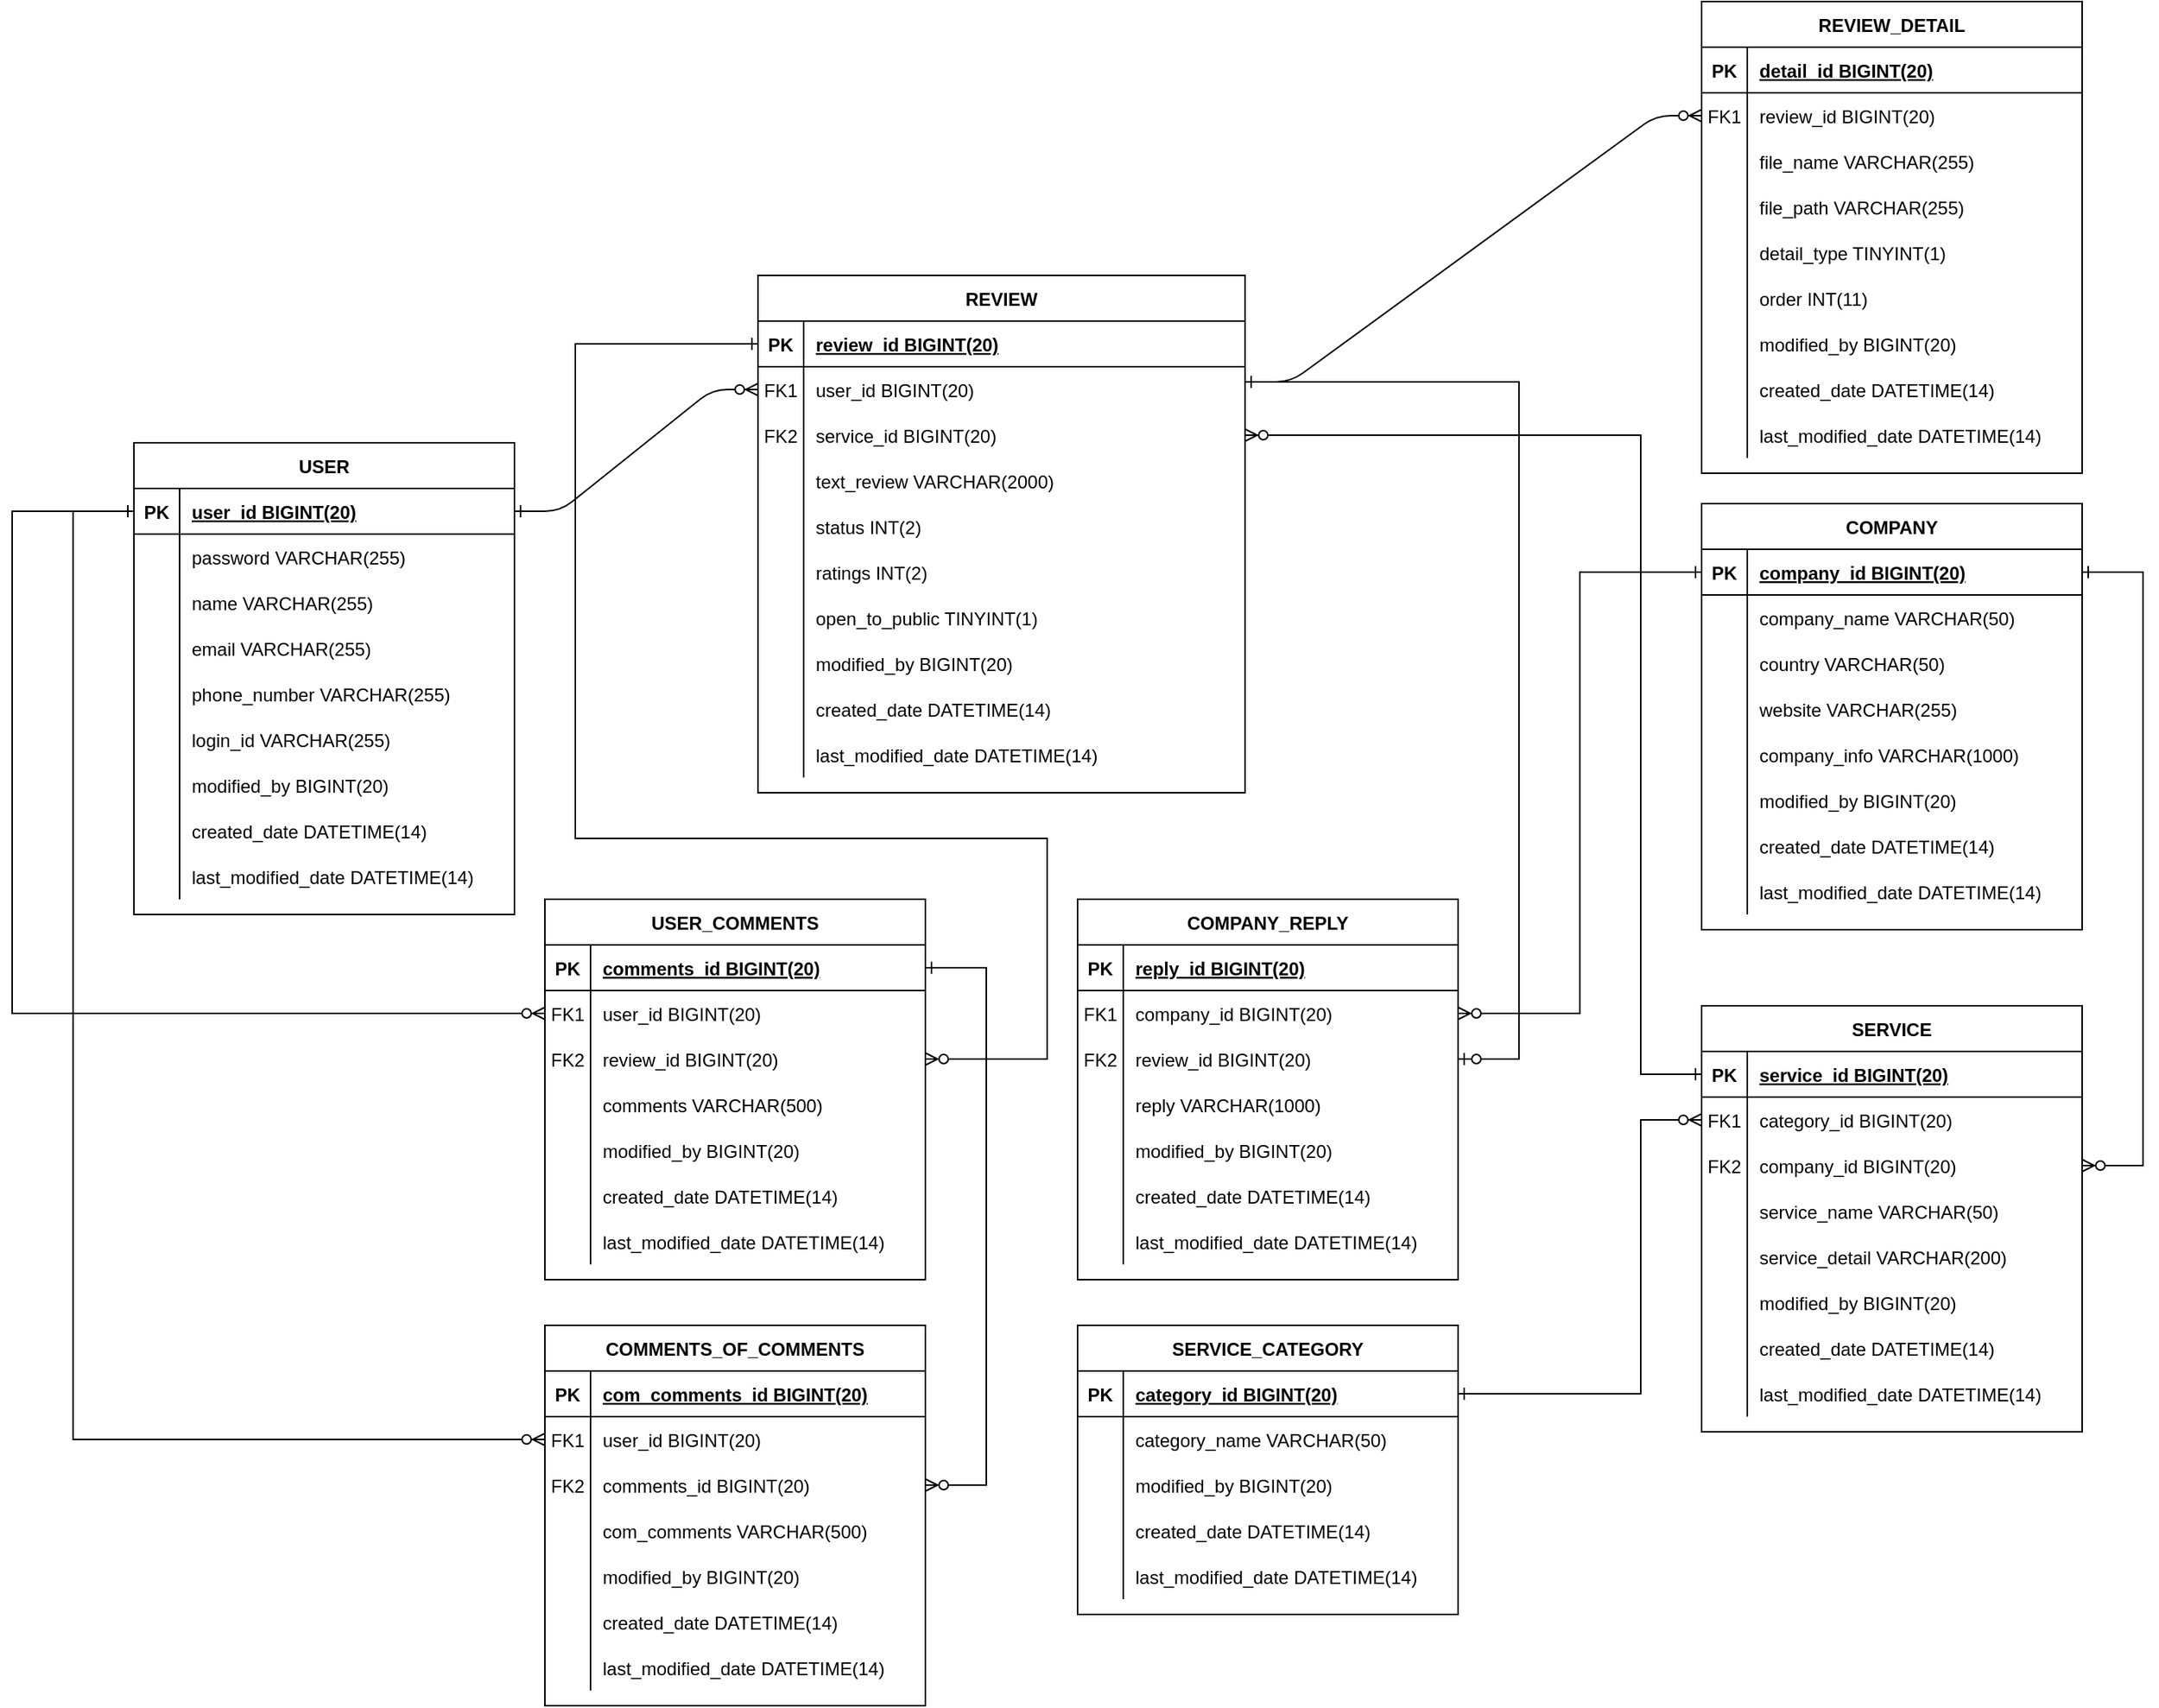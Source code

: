 <mxfile version="14.9.5" type="github">
  <diagram id="R2lEEEUBdFMjLlhIrx00" name="Page-1">
    <mxGraphModel dx="1182" dy="675" grid="1" gridSize="10" guides="1" tooltips="1" connect="1" arrows="1" fold="1" page="1" pageScale="1" pageWidth="1654" pageHeight="1169" math="0" shadow="0" extFonts="Permanent Marker^https://fonts.googleapis.com/css?family=Permanent+Marker">
      <root>
        <mxCell id="0" />
        <mxCell id="1" parent="0" />
        <mxCell id="C-vyLk0tnHw3VtMMgP7b-1" value="" style="edgeStyle=entityRelationEdgeStyle;endArrow=ERzeroToMany;startArrow=ERone;endFill=1;startFill=0;" parent="1" source="C-vyLk0tnHw3VtMMgP7b-24" target="C-vyLk0tnHw3VtMMgP7b-6" edge="1">
          <mxGeometry width="100" height="100" relative="1" as="geometry">
            <mxPoint x="340" y="720" as="sourcePoint" />
            <mxPoint x="440" y="620" as="targetPoint" />
          </mxGeometry>
        </mxCell>
        <mxCell id="C-vyLk0tnHw3VtMMgP7b-12" value="" style="edgeStyle=entityRelationEdgeStyle;endArrow=ERzeroToMany;startArrow=ERone;endFill=1;startFill=0;" parent="1" target="C-vyLk0tnHw3VtMMgP7b-17" edge="1">
          <mxGeometry width="100" height="100" relative="1" as="geometry">
            <mxPoint x="860" y="270" as="sourcePoint" />
            <mxPoint x="460" y="205" as="targetPoint" />
          </mxGeometry>
        </mxCell>
        <mxCell id="C-vyLk0tnHw3VtMMgP7b-2" value="REVIEW" style="shape=table;startSize=30;container=1;collapsible=1;childLayout=tableLayout;fixedRows=1;rowLines=0;fontStyle=1;align=center;resizeLast=1;" parent="1" vertex="1">
          <mxGeometry x="540" y="200" width="320" height="340" as="geometry" />
        </mxCell>
        <mxCell id="C-vyLk0tnHw3VtMMgP7b-3" value="" style="shape=partialRectangle;collapsible=0;dropTarget=0;pointerEvents=0;fillColor=none;points=[[0,0.5],[1,0.5]];portConstraint=eastwest;top=0;left=0;right=0;bottom=1;" parent="C-vyLk0tnHw3VtMMgP7b-2" vertex="1">
          <mxGeometry y="30" width="320" height="30" as="geometry" />
        </mxCell>
        <mxCell id="C-vyLk0tnHw3VtMMgP7b-4" value="PK" style="shape=partialRectangle;overflow=hidden;connectable=0;fillColor=none;top=0;left=0;bottom=0;right=0;fontStyle=1;" parent="C-vyLk0tnHw3VtMMgP7b-3" vertex="1">
          <mxGeometry width="30" height="30" as="geometry" />
        </mxCell>
        <mxCell id="C-vyLk0tnHw3VtMMgP7b-5" value="review_id BIGINT(20)" style="shape=partialRectangle;overflow=hidden;connectable=0;fillColor=none;top=0;left=0;bottom=0;right=0;align=left;spacingLeft=6;fontStyle=5;" parent="C-vyLk0tnHw3VtMMgP7b-3" vertex="1">
          <mxGeometry x="30" width="290" height="30" as="geometry" />
        </mxCell>
        <mxCell id="C-vyLk0tnHw3VtMMgP7b-6" value="" style="shape=partialRectangle;collapsible=0;dropTarget=0;pointerEvents=0;fillColor=none;points=[[0,0.5],[1,0.5]];portConstraint=eastwest;top=0;left=0;right=0;bottom=0;" parent="C-vyLk0tnHw3VtMMgP7b-2" vertex="1">
          <mxGeometry y="60" width="320" height="30" as="geometry" />
        </mxCell>
        <mxCell id="C-vyLk0tnHw3VtMMgP7b-7" value="FK1" style="shape=partialRectangle;overflow=hidden;connectable=0;fillColor=none;top=0;left=0;bottom=0;right=0;" parent="C-vyLk0tnHw3VtMMgP7b-6" vertex="1">
          <mxGeometry width="30" height="30" as="geometry" />
        </mxCell>
        <mxCell id="C-vyLk0tnHw3VtMMgP7b-8" value="user_id BIGINT(20)" style="shape=partialRectangle;overflow=hidden;connectable=0;fillColor=none;top=0;left=0;bottom=0;right=0;align=left;spacingLeft=6;" parent="C-vyLk0tnHw3VtMMgP7b-6" vertex="1">
          <mxGeometry x="30" width="290" height="30" as="geometry" />
        </mxCell>
        <mxCell id="C-vyLk0tnHw3VtMMgP7b-9" value="" style="shape=partialRectangle;collapsible=0;dropTarget=0;pointerEvents=0;fillColor=none;points=[[0,0.5],[1,0.5]];portConstraint=eastwest;top=0;left=0;right=0;bottom=0;" parent="C-vyLk0tnHw3VtMMgP7b-2" vertex="1">
          <mxGeometry y="90" width="320" height="30" as="geometry" />
        </mxCell>
        <mxCell id="C-vyLk0tnHw3VtMMgP7b-10" value="FK2" style="shape=partialRectangle;overflow=hidden;connectable=0;fillColor=none;top=0;left=0;bottom=0;right=0;" parent="C-vyLk0tnHw3VtMMgP7b-9" vertex="1">
          <mxGeometry width="30" height="30" as="geometry" />
        </mxCell>
        <mxCell id="C-vyLk0tnHw3VtMMgP7b-11" value="service_id BIGINT(20)" style="shape=partialRectangle;overflow=hidden;connectable=0;fillColor=none;top=0;left=0;bottom=0;right=0;align=left;spacingLeft=6;" parent="C-vyLk0tnHw3VtMMgP7b-9" vertex="1">
          <mxGeometry x="30" width="290" height="30" as="geometry" />
        </mxCell>
        <mxCell id="vqXW-JeP65KaP4b25nzR-184" value="" style="shape=partialRectangle;collapsible=0;dropTarget=0;pointerEvents=0;fillColor=none;points=[[0,0.5],[1,0.5]];portConstraint=eastwest;top=0;left=0;right=0;bottom=0;" parent="C-vyLk0tnHw3VtMMgP7b-2" vertex="1">
          <mxGeometry y="120" width="320" height="30" as="geometry" />
        </mxCell>
        <mxCell id="vqXW-JeP65KaP4b25nzR-185" value="" style="shape=partialRectangle;overflow=hidden;connectable=0;fillColor=none;top=0;left=0;bottom=0;right=0;" parent="vqXW-JeP65KaP4b25nzR-184" vertex="1">
          <mxGeometry width="30" height="30" as="geometry" />
        </mxCell>
        <mxCell id="vqXW-JeP65KaP4b25nzR-186" value="text_review VARCHAR(2000)" style="shape=partialRectangle;overflow=hidden;connectable=0;fillColor=none;top=0;left=0;bottom=0;right=0;align=left;spacingLeft=6;" parent="vqXW-JeP65KaP4b25nzR-184" vertex="1">
          <mxGeometry x="30" width="290" height="30" as="geometry" />
        </mxCell>
        <mxCell id="vqXW-JeP65KaP4b25nzR-202" value="" style="shape=partialRectangle;collapsible=0;dropTarget=0;pointerEvents=0;fillColor=none;points=[[0,0.5],[1,0.5]];portConstraint=eastwest;top=0;left=0;right=0;bottom=0;" parent="C-vyLk0tnHw3VtMMgP7b-2" vertex="1">
          <mxGeometry y="150" width="320" height="30" as="geometry" />
        </mxCell>
        <mxCell id="vqXW-JeP65KaP4b25nzR-203" value="" style="shape=partialRectangle;overflow=hidden;connectable=0;fillColor=none;top=0;left=0;bottom=0;right=0;" parent="vqXW-JeP65KaP4b25nzR-202" vertex="1">
          <mxGeometry width="30" height="30" as="geometry" />
        </mxCell>
        <mxCell id="vqXW-JeP65KaP4b25nzR-204" value="status INT(2)" style="shape=partialRectangle;overflow=hidden;connectable=0;fillColor=none;top=0;left=0;bottom=0;right=0;align=left;spacingLeft=6;" parent="vqXW-JeP65KaP4b25nzR-202" vertex="1">
          <mxGeometry x="30" width="290" height="30" as="geometry" />
        </mxCell>
        <mxCell id="vqXW-JeP65KaP4b25nzR-199" value="" style="shape=partialRectangle;collapsible=0;dropTarget=0;pointerEvents=0;fillColor=none;points=[[0,0.5],[1,0.5]];portConstraint=eastwest;top=0;left=0;right=0;bottom=0;" parent="C-vyLk0tnHw3VtMMgP7b-2" vertex="1">
          <mxGeometry y="180" width="320" height="30" as="geometry" />
        </mxCell>
        <mxCell id="vqXW-JeP65KaP4b25nzR-200" value="" style="shape=partialRectangle;overflow=hidden;connectable=0;fillColor=none;top=0;left=0;bottom=0;right=0;" parent="vqXW-JeP65KaP4b25nzR-199" vertex="1">
          <mxGeometry width="30" height="30" as="geometry" />
        </mxCell>
        <mxCell id="vqXW-JeP65KaP4b25nzR-201" value="ratings INT(2)" style="shape=partialRectangle;overflow=hidden;connectable=0;fillColor=none;top=0;left=0;bottom=0;right=0;align=left;spacingLeft=6;" parent="vqXW-JeP65KaP4b25nzR-199" vertex="1">
          <mxGeometry x="30" width="290" height="30" as="geometry" />
        </mxCell>
        <mxCell id="vqXW-JeP65KaP4b25nzR-208" value="" style="shape=partialRectangle;collapsible=0;dropTarget=0;pointerEvents=0;fillColor=none;points=[[0,0.5],[1,0.5]];portConstraint=eastwest;top=0;left=0;right=0;bottom=0;" parent="C-vyLk0tnHw3VtMMgP7b-2" vertex="1">
          <mxGeometry y="210" width="320" height="30" as="geometry" />
        </mxCell>
        <mxCell id="vqXW-JeP65KaP4b25nzR-209" value="" style="shape=partialRectangle;overflow=hidden;connectable=0;fillColor=none;top=0;left=0;bottom=0;right=0;" parent="vqXW-JeP65KaP4b25nzR-208" vertex="1">
          <mxGeometry width="30" height="30" as="geometry" />
        </mxCell>
        <mxCell id="vqXW-JeP65KaP4b25nzR-210" value="open_to_public TINYINT(1)" style="shape=partialRectangle;overflow=hidden;connectable=0;fillColor=none;top=0;left=0;bottom=0;right=0;align=left;spacingLeft=6;" parent="vqXW-JeP65KaP4b25nzR-208" vertex="1">
          <mxGeometry x="30" width="290" height="30" as="geometry" />
        </mxCell>
        <mxCell id="p9_W7ACK-xiRS3s4AhhZ-10" value="" style="shape=partialRectangle;collapsible=0;dropTarget=0;pointerEvents=0;fillColor=none;points=[[0,0.5],[1,0.5]];portConstraint=eastwest;top=0;left=0;right=0;bottom=0;" vertex="1" parent="C-vyLk0tnHw3VtMMgP7b-2">
          <mxGeometry y="240" width="320" height="30" as="geometry" />
        </mxCell>
        <mxCell id="p9_W7ACK-xiRS3s4AhhZ-11" value="" style="shape=partialRectangle;overflow=hidden;connectable=0;fillColor=none;top=0;left=0;bottom=0;right=0;" vertex="1" parent="p9_W7ACK-xiRS3s4AhhZ-10">
          <mxGeometry width="30" height="30" as="geometry" />
        </mxCell>
        <mxCell id="p9_W7ACK-xiRS3s4AhhZ-12" value="modified_by BIGINT(20)" style="shape=partialRectangle;overflow=hidden;connectable=0;fillColor=none;top=0;left=0;bottom=0;right=0;align=left;spacingLeft=6;" vertex="1" parent="p9_W7ACK-xiRS3s4AhhZ-10">
          <mxGeometry x="30" width="290" height="30" as="geometry" />
        </mxCell>
        <mxCell id="vqXW-JeP65KaP4b25nzR-205" value="" style="shape=partialRectangle;collapsible=0;dropTarget=0;pointerEvents=0;fillColor=none;points=[[0,0.5],[1,0.5]];portConstraint=eastwest;top=0;left=0;right=0;bottom=0;" parent="C-vyLk0tnHw3VtMMgP7b-2" vertex="1">
          <mxGeometry y="270" width="320" height="30" as="geometry" />
        </mxCell>
        <mxCell id="vqXW-JeP65KaP4b25nzR-206" value="" style="shape=partialRectangle;overflow=hidden;connectable=0;fillColor=none;top=0;left=0;bottom=0;right=0;" parent="vqXW-JeP65KaP4b25nzR-205" vertex="1">
          <mxGeometry width="30" height="30" as="geometry" />
        </mxCell>
        <mxCell id="vqXW-JeP65KaP4b25nzR-207" value="created_date DATETIME(14)" style="shape=partialRectangle;overflow=hidden;connectable=0;fillColor=none;top=0;left=0;bottom=0;right=0;align=left;spacingLeft=6;" parent="vqXW-JeP65KaP4b25nzR-205" vertex="1">
          <mxGeometry x="30" width="290" height="30" as="geometry" />
        </mxCell>
        <mxCell id="vqXW-JeP65KaP4b25nzR-217" value="" style="shape=partialRectangle;collapsible=0;dropTarget=0;pointerEvents=0;fillColor=none;points=[[0,0.5],[1,0.5]];portConstraint=eastwest;top=0;left=0;right=0;bottom=0;" parent="C-vyLk0tnHw3VtMMgP7b-2" vertex="1">
          <mxGeometry y="300" width="320" height="30" as="geometry" />
        </mxCell>
        <mxCell id="vqXW-JeP65KaP4b25nzR-218" value="" style="shape=partialRectangle;overflow=hidden;connectable=0;fillColor=none;top=0;left=0;bottom=0;right=0;" parent="vqXW-JeP65KaP4b25nzR-217" vertex="1">
          <mxGeometry width="30" height="30" as="geometry" />
        </mxCell>
        <mxCell id="vqXW-JeP65KaP4b25nzR-219" value="last_modified_date DATETIME(14)" style="shape=partialRectangle;overflow=hidden;connectable=0;fillColor=none;top=0;left=0;bottom=0;right=0;align=left;spacingLeft=6;" parent="vqXW-JeP65KaP4b25nzR-217" vertex="1">
          <mxGeometry x="30" width="290" height="30" as="geometry" />
        </mxCell>
        <mxCell id="C-vyLk0tnHw3VtMMgP7b-13" value="REVIEW_DETAIL" style="shape=table;startSize=30;container=1;collapsible=1;childLayout=tableLayout;fixedRows=1;rowLines=0;fontStyle=1;align=center;resizeLast=1;" parent="1" vertex="1">
          <mxGeometry x="1160" y="20" width="250" height="310" as="geometry" />
        </mxCell>
        <mxCell id="C-vyLk0tnHw3VtMMgP7b-14" value="" style="shape=partialRectangle;collapsible=0;dropTarget=0;pointerEvents=0;fillColor=none;points=[[0,0.5],[1,0.5]];portConstraint=eastwest;top=0;left=0;right=0;bottom=1;" parent="C-vyLk0tnHw3VtMMgP7b-13" vertex="1">
          <mxGeometry y="30" width="250" height="30" as="geometry" />
        </mxCell>
        <mxCell id="C-vyLk0tnHw3VtMMgP7b-15" value="PK" style="shape=partialRectangle;overflow=hidden;connectable=0;fillColor=none;top=0;left=0;bottom=0;right=0;fontStyle=1;" parent="C-vyLk0tnHw3VtMMgP7b-14" vertex="1">
          <mxGeometry width="30" height="30" as="geometry" />
        </mxCell>
        <mxCell id="C-vyLk0tnHw3VtMMgP7b-16" value="detail_id BIGINT(20)" style="shape=partialRectangle;overflow=hidden;connectable=0;fillColor=none;top=0;left=0;bottom=0;right=0;align=left;spacingLeft=6;fontStyle=5;" parent="C-vyLk0tnHw3VtMMgP7b-14" vertex="1">
          <mxGeometry x="30" width="220" height="30" as="geometry" />
        </mxCell>
        <mxCell id="C-vyLk0tnHw3VtMMgP7b-17" value="" style="shape=partialRectangle;collapsible=0;dropTarget=0;pointerEvents=0;fillColor=none;points=[[0,0.5],[1,0.5]];portConstraint=eastwest;top=0;left=0;right=0;bottom=0;" parent="C-vyLk0tnHw3VtMMgP7b-13" vertex="1">
          <mxGeometry y="60" width="250" height="30" as="geometry" />
        </mxCell>
        <mxCell id="C-vyLk0tnHw3VtMMgP7b-18" value="FK1" style="shape=partialRectangle;overflow=hidden;connectable=0;fillColor=none;top=0;left=0;bottom=0;right=0;" parent="C-vyLk0tnHw3VtMMgP7b-17" vertex="1">
          <mxGeometry width="30" height="30" as="geometry" />
        </mxCell>
        <mxCell id="C-vyLk0tnHw3VtMMgP7b-19" value="review_id BIGINT(20)" style="shape=partialRectangle;overflow=hidden;connectable=0;fillColor=none;top=0;left=0;bottom=0;right=0;align=left;spacingLeft=6;" parent="C-vyLk0tnHw3VtMMgP7b-17" vertex="1">
          <mxGeometry x="30" width="220" height="30" as="geometry" />
        </mxCell>
        <mxCell id="C-vyLk0tnHw3VtMMgP7b-20" value="" style="shape=partialRectangle;collapsible=0;dropTarget=0;pointerEvents=0;fillColor=none;points=[[0,0.5],[1,0.5]];portConstraint=eastwest;top=0;left=0;right=0;bottom=0;" parent="C-vyLk0tnHw3VtMMgP7b-13" vertex="1">
          <mxGeometry y="90" width="250" height="30" as="geometry" />
        </mxCell>
        <mxCell id="C-vyLk0tnHw3VtMMgP7b-21" value="" style="shape=partialRectangle;overflow=hidden;connectable=0;fillColor=none;top=0;left=0;bottom=0;right=0;" parent="C-vyLk0tnHw3VtMMgP7b-20" vertex="1">
          <mxGeometry width="30" height="30" as="geometry" />
        </mxCell>
        <mxCell id="C-vyLk0tnHw3VtMMgP7b-22" value="file_name VARCHAR(255)" style="shape=partialRectangle;overflow=hidden;connectable=0;fillColor=none;top=0;left=0;bottom=0;right=0;align=left;spacingLeft=6;" parent="C-vyLk0tnHw3VtMMgP7b-20" vertex="1">
          <mxGeometry x="30" width="220" height="30" as="geometry" />
        </mxCell>
        <mxCell id="vqXW-JeP65KaP4b25nzR-70" value="" style="shape=partialRectangle;collapsible=0;dropTarget=0;pointerEvents=0;fillColor=none;points=[[0,0.5],[1,0.5]];portConstraint=eastwest;top=0;left=0;right=0;bottom=0;" parent="C-vyLk0tnHw3VtMMgP7b-13" vertex="1">
          <mxGeometry y="120" width="250" height="30" as="geometry" />
        </mxCell>
        <mxCell id="vqXW-JeP65KaP4b25nzR-71" value="" style="shape=partialRectangle;overflow=hidden;connectable=0;fillColor=none;top=0;left=0;bottom=0;right=0;" parent="vqXW-JeP65KaP4b25nzR-70" vertex="1">
          <mxGeometry width="30" height="30" as="geometry" />
        </mxCell>
        <mxCell id="vqXW-JeP65KaP4b25nzR-72" value="file_path VARCHAR(255)" style="shape=partialRectangle;overflow=hidden;connectable=0;fillColor=none;top=0;left=0;bottom=0;right=0;align=left;spacingLeft=6;" parent="vqXW-JeP65KaP4b25nzR-70" vertex="1">
          <mxGeometry x="30" width="220" height="30" as="geometry" />
        </mxCell>
        <mxCell id="vqXW-JeP65KaP4b25nzR-76" value="" style="shape=partialRectangle;collapsible=0;dropTarget=0;pointerEvents=0;fillColor=none;points=[[0,0.5],[1,0.5]];portConstraint=eastwest;top=0;left=0;right=0;bottom=0;" parent="C-vyLk0tnHw3VtMMgP7b-13" vertex="1">
          <mxGeometry y="150" width="250" height="30" as="geometry" />
        </mxCell>
        <mxCell id="vqXW-JeP65KaP4b25nzR-77" value="" style="shape=partialRectangle;overflow=hidden;connectable=0;fillColor=none;top=0;left=0;bottom=0;right=0;" parent="vqXW-JeP65KaP4b25nzR-76" vertex="1">
          <mxGeometry width="30" height="30" as="geometry" />
        </mxCell>
        <mxCell id="vqXW-JeP65KaP4b25nzR-78" value="detail_type TINYINT(1)" style="shape=partialRectangle;overflow=hidden;connectable=0;fillColor=none;top=0;left=0;bottom=0;right=0;align=left;spacingLeft=6;" parent="vqXW-JeP65KaP4b25nzR-76" vertex="1">
          <mxGeometry x="30" width="220" height="30" as="geometry" />
        </mxCell>
        <mxCell id="vqXW-JeP65KaP4b25nzR-73" value="" style="shape=partialRectangle;collapsible=0;dropTarget=0;pointerEvents=0;fillColor=none;points=[[0,0.5],[1,0.5]];portConstraint=eastwest;top=0;left=0;right=0;bottom=0;" parent="C-vyLk0tnHw3VtMMgP7b-13" vertex="1">
          <mxGeometry y="180" width="250" height="30" as="geometry" />
        </mxCell>
        <mxCell id="vqXW-JeP65KaP4b25nzR-74" value="" style="shape=partialRectangle;overflow=hidden;connectable=0;fillColor=none;top=0;left=0;bottom=0;right=0;" parent="vqXW-JeP65KaP4b25nzR-73" vertex="1">
          <mxGeometry width="30" height="30" as="geometry" />
        </mxCell>
        <mxCell id="vqXW-JeP65KaP4b25nzR-75" value="order INT(11)" style="shape=partialRectangle;overflow=hidden;connectable=0;fillColor=none;top=0;left=0;bottom=0;right=0;align=left;spacingLeft=6;" parent="vqXW-JeP65KaP4b25nzR-73" vertex="1">
          <mxGeometry x="30" width="220" height="30" as="geometry" />
        </mxCell>
        <mxCell id="p9_W7ACK-xiRS3s4AhhZ-25" value="" style="shape=partialRectangle;collapsible=0;dropTarget=0;pointerEvents=0;fillColor=none;points=[[0,0.5],[1,0.5]];portConstraint=eastwest;top=0;left=0;right=0;bottom=0;" vertex="1" parent="C-vyLk0tnHw3VtMMgP7b-13">
          <mxGeometry y="210" width="250" height="30" as="geometry" />
        </mxCell>
        <mxCell id="p9_W7ACK-xiRS3s4AhhZ-26" value="" style="shape=partialRectangle;overflow=hidden;connectable=0;fillColor=none;top=0;left=0;bottom=0;right=0;" vertex="1" parent="p9_W7ACK-xiRS3s4AhhZ-25">
          <mxGeometry width="30" height="30" as="geometry" />
        </mxCell>
        <mxCell id="p9_W7ACK-xiRS3s4AhhZ-27" value="modified_by BIGINT(20)" style="shape=partialRectangle;overflow=hidden;connectable=0;fillColor=none;top=0;left=0;bottom=0;right=0;align=left;spacingLeft=6;" vertex="1" parent="p9_W7ACK-xiRS3s4AhhZ-25">
          <mxGeometry x="30" width="220" height="30" as="geometry" />
        </mxCell>
        <mxCell id="p9_W7ACK-xiRS3s4AhhZ-28" value="" style="shape=partialRectangle;collapsible=0;dropTarget=0;pointerEvents=0;fillColor=none;points=[[0,0.5],[1,0.5]];portConstraint=eastwest;top=0;left=0;right=0;bottom=0;" vertex="1" parent="C-vyLk0tnHw3VtMMgP7b-13">
          <mxGeometry y="240" width="250" height="30" as="geometry" />
        </mxCell>
        <mxCell id="p9_W7ACK-xiRS3s4AhhZ-29" value="" style="shape=partialRectangle;overflow=hidden;connectable=0;fillColor=none;top=0;left=0;bottom=0;right=0;" vertex="1" parent="p9_W7ACK-xiRS3s4AhhZ-28">
          <mxGeometry width="30" height="30" as="geometry" />
        </mxCell>
        <mxCell id="p9_W7ACK-xiRS3s4AhhZ-30" value="created_date DATETIME(14)" style="shape=partialRectangle;overflow=hidden;connectable=0;fillColor=none;top=0;left=0;bottom=0;right=0;align=left;spacingLeft=6;" vertex="1" parent="p9_W7ACK-xiRS3s4AhhZ-28">
          <mxGeometry x="30" width="220" height="30" as="geometry" />
        </mxCell>
        <mxCell id="vqXW-JeP65KaP4b25nzR-244" value="" style="shape=partialRectangle;collapsible=0;dropTarget=0;pointerEvents=0;fillColor=none;points=[[0,0.5],[1,0.5]];portConstraint=eastwest;top=0;left=0;right=0;bottom=0;" parent="C-vyLk0tnHw3VtMMgP7b-13" vertex="1">
          <mxGeometry y="270" width="250" height="30" as="geometry" />
        </mxCell>
        <mxCell id="vqXW-JeP65KaP4b25nzR-245" value="" style="shape=partialRectangle;overflow=hidden;connectable=0;fillColor=none;top=0;left=0;bottom=0;right=0;" parent="vqXW-JeP65KaP4b25nzR-244" vertex="1">
          <mxGeometry width="30" height="30" as="geometry" />
        </mxCell>
        <mxCell id="vqXW-JeP65KaP4b25nzR-246" value="last_modified_date DATETIME(14)" style="shape=partialRectangle;overflow=hidden;connectable=0;fillColor=none;top=0;left=0;bottom=0;right=0;align=left;spacingLeft=6;" parent="vqXW-JeP65KaP4b25nzR-244" vertex="1">
          <mxGeometry x="30" width="220" height="30" as="geometry" />
        </mxCell>
        <mxCell id="C-vyLk0tnHw3VtMMgP7b-23" value="USER" style="shape=table;startSize=30;container=1;collapsible=1;childLayout=tableLayout;fixedRows=1;rowLines=0;fontStyle=1;align=center;resizeLast=1;" parent="1" vertex="1">
          <mxGeometry x="130" y="310" width="250" height="310" as="geometry" />
        </mxCell>
        <mxCell id="C-vyLk0tnHw3VtMMgP7b-24" value="" style="shape=partialRectangle;collapsible=0;dropTarget=0;pointerEvents=0;fillColor=none;points=[[0,0.5],[1,0.5]];portConstraint=eastwest;top=0;left=0;right=0;bottom=1;" parent="C-vyLk0tnHw3VtMMgP7b-23" vertex="1">
          <mxGeometry y="30" width="250" height="30" as="geometry" />
        </mxCell>
        <mxCell id="C-vyLk0tnHw3VtMMgP7b-25" value="PK" style="shape=partialRectangle;overflow=hidden;connectable=0;fillColor=none;top=0;left=0;bottom=0;right=0;fontStyle=1;" parent="C-vyLk0tnHw3VtMMgP7b-24" vertex="1">
          <mxGeometry width="30" height="30" as="geometry" />
        </mxCell>
        <mxCell id="C-vyLk0tnHw3VtMMgP7b-26" value="user_id BIGINT(20)" style="shape=partialRectangle;overflow=hidden;connectable=0;fillColor=none;top=0;left=0;bottom=0;right=0;align=left;spacingLeft=6;fontStyle=5;" parent="C-vyLk0tnHw3VtMMgP7b-24" vertex="1">
          <mxGeometry x="30" width="220" height="30" as="geometry" />
        </mxCell>
        <mxCell id="C-vyLk0tnHw3VtMMgP7b-27" value="" style="shape=partialRectangle;collapsible=0;dropTarget=0;pointerEvents=0;fillColor=none;points=[[0,0.5],[1,0.5]];portConstraint=eastwest;top=0;left=0;right=0;bottom=0;" parent="C-vyLk0tnHw3VtMMgP7b-23" vertex="1">
          <mxGeometry y="60" width="250" height="30" as="geometry" />
        </mxCell>
        <mxCell id="C-vyLk0tnHw3VtMMgP7b-28" value="" style="shape=partialRectangle;overflow=hidden;connectable=0;fillColor=none;top=0;left=0;bottom=0;right=0;" parent="C-vyLk0tnHw3VtMMgP7b-27" vertex="1">
          <mxGeometry width="30" height="30" as="geometry" />
        </mxCell>
        <mxCell id="C-vyLk0tnHw3VtMMgP7b-29" value="password VARCHAR(255)" style="shape=partialRectangle;overflow=hidden;connectable=0;fillColor=none;top=0;left=0;bottom=0;right=0;align=left;spacingLeft=6;" parent="C-vyLk0tnHw3VtMMgP7b-27" vertex="1">
          <mxGeometry x="30" width="220" height="30" as="geometry" />
        </mxCell>
        <mxCell id="vqXW-JeP65KaP4b25nzR-52" value="" style="shape=partialRectangle;collapsible=0;dropTarget=0;pointerEvents=0;fillColor=none;points=[[0,0.5],[1,0.5]];portConstraint=eastwest;top=0;left=0;right=0;bottom=0;" parent="C-vyLk0tnHw3VtMMgP7b-23" vertex="1">
          <mxGeometry y="90" width="250" height="30" as="geometry" />
        </mxCell>
        <mxCell id="vqXW-JeP65KaP4b25nzR-53" value="" style="shape=partialRectangle;overflow=hidden;connectable=0;fillColor=none;top=0;left=0;bottom=0;right=0;" parent="vqXW-JeP65KaP4b25nzR-52" vertex="1">
          <mxGeometry width="30" height="30" as="geometry" />
        </mxCell>
        <mxCell id="vqXW-JeP65KaP4b25nzR-54" value="name VARCHAR(255)" style="shape=partialRectangle;overflow=hidden;connectable=0;fillColor=none;top=0;left=0;bottom=0;right=0;align=left;spacingLeft=6;" parent="vqXW-JeP65KaP4b25nzR-52" vertex="1">
          <mxGeometry x="30" width="220" height="30" as="geometry" />
        </mxCell>
        <mxCell id="vqXW-JeP65KaP4b25nzR-55" value="" style="shape=partialRectangle;collapsible=0;dropTarget=0;pointerEvents=0;fillColor=none;points=[[0,0.5],[1,0.5]];portConstraint=eastwest;top=0;left=0;right=0;bottom=0;" parent="C-vyLk0tnHw3VtMMgP7b-23" vertex="1">
          <mxGeometry y="120" width="250" height="30" as="geometry" />
        </mxCell>
        <mxCell id="vqXW-JeP65KaP4b25nzR-56" value="" style="shape=partialRectangle;overflow=hidden;connectable=0;fillColor=none;top=0;left=0;bottom=0;right=0;" parent="vqXW-JeP65KaP4b25nzR-55" vertex="1">
          <mxGeometry width="30" height="30" as="geometry" />
        </mxCell>
        <mxCell id="vqXW-JeP65KaP4b25nzR-57" value="email VARCHAR(255)" style="shape=partialRectangle;overflow=hidden;connectable=0;fillColor=none;top=0;left=0;bottom=0;right=0;align=left;spacingLeft=6;" parent="vqXW-JeP65KaP4b25nzR-55" vertex="1">
          <mxGeometry x="30" width="220" height="30" as="geometry" />
        </mxCell>
        <mxCell id="vqXW-JeP65KaP4b25nzR-61" value="" style="shape=partialRectangle;collapsible=0;dropTarget=0;pointerEvents=0;fillColor=none;points=[[0,0.5],[1,0.5]];portConstraint=eastwest;top=0;left=0;right=0;bottom=0;" parent="C-vyLk0tnHw3VtMMgP7b-23" vertex="1">
          <mxGeometry y="150" width="250" height="30" as="geometry" />
        </mxCell>
        <mxCell id="vqXW-JeP65KaP4b25nzR-62" value="" style="shape=partialRectangle;overflow=hidden;connectable=0;fillColor=none;top=0;left=0;bottom=0;right=0;" parent="vqXW-JeP65KaP4b25nzR-61" vertex="1">
          <mxGeometry width="30" height="30" as="geometry" />
        </mxCell>
        <mxCell id="vqXW-JeP65KaP4b25nzR-63" value="phone_number VARCHAR(255)" style="shape=partialRectangle;overflow=hidden;connectable=0;fillColor=none;top=0;left=0;bottom=0;right=0;align=left;spacingLeft=6;" parent="vqXW-JeP65KaP4b25nzR-61" vertex="1">
          <mxGeometry x="30" width="220" height="30" as="geometry" />
        </mxCell>
        <mxCell id="p9_W7ACK-xiRS3s4AhhZ-1" value="" style="shape=partialRectangle;collapsible=0;dropTarget=0;pointerEvents=0;fillColor=none;points=[[0,0.5],[1,0.5]];portConstraint=eastwest;top=0;left=0;right=0;bottom=0;" vertex="1" parent="C-vyLk0tnHw3VtMMgP7b-23">
          <mxGeometry y="180" width="250" height="30" as="geometry" />
        </mxCell>
        <mxCell id="p9_W7ACK-xiRS3s4AhhZ-2" value="" style="shape=partialRectangle;overflow=hidden;connectable=0;fillColor=none;top=0;left=0;bottom=0;right=0;" vertex="1" parent="p9_W7ACK-xiRS3s4AhhZ-1">
          <mxGeometry width="30" height="30" as="geometry" />
        </mxCell>
        <mxCell id="p9_W7ACK-xiRS3s4AhhZ-3" value="login_id VARCHAR(255)" style="shape=partialRectangle;overflow=hidden;connectable=0;fillColor=none;top=0;left=0;bottom=0;right=0;align=left;spacingLeft=6;" vertex="1" parent="p9_W7ACK-xiRS3s4AhhZ-1">
          <mxGeometry x="30" width="220" height="30" as="geometry" />
        </mxCell>
        <mxCell id="p9_W7ACK-xiRS3s4AhhZ-7" value="" style="shape=partialRectangle;collapsible=0;dropTarget=0;pointerEvents=0;fillColor=none;points=[[0,0.5],[1,0.5]];portConstraint=eastwest;top=0;left=0;right=0;bottom=0;" vertex="1" parent="C-vyLk0tnHw3VtMMgP7b-23">
          <mxGeometry y="210" width="250" height="30" as="geometry" />
        </mxCell>
        <mxCell id="p9_W7ACK-xiRS3s4AhhZ-8" value="" style="shape=partialRectangle;overflow=hidden;connectable=0;fillColor=none;top=0;left=0;bottom=0;right=0;" vertex="1" parent="p9_W7ACK-xiRS3s4AhhZ-7">
          <mxGeometry width="30" height="30" as="geometry" />
        </mxCell>
        <mxCell id="p9_W7ACK-xiRS3s4AhhZ-9" value="modified_by BIGINT(20)" style="shape=partialRectangle;overflow=hidden;connectable=0;fillColor=none;top=0;left=0;bottom=0;right=0;align=left;spacingLeft=6;" vertex="1" parent="p9_W7ACK-xiRS3s4AhhZ-7">
          <mxGeometry x="30" width="220" height="30" as="geometry" />
        </mxCell>
        <mxCell id="vqXW-JeP65KaP4b25nzR-64" value="" style="shape=partialRectangle;collapsible=0;dropTarget=0;pointerEvents=0;fillColor=none;points=[[0,0.5],[1,0.5]];portConstraint=eastwest;top=0;left=0;right=0;bottom=0;" parent="C-vyLk0tnHw3VtMMgP7b-23" vertex="1">
          <mxGeometry y="240" width="250" height="30" as="geometry" />
        </mxCell>
        <mxCell id="vqXW-JeP65KaP4b25nzR-65" value="" style="shape=partialRectangle;overflow=hidden;connectable=0;fillColor=none;top=0;left=0;bottom=0;right=0;" parent="vqXW-JeP65KaP4b25nzR-64" vertex="1">
          <mxGeometry width="30" height="30" as="geometry" />
        </mxCell>
        <mxCell id="vqXW-JeP65KaP4b25nzR-66" value="created_date DATETIME(14)" style="shape=partialRectangle;overflow=hidden;connectable=0;fillColor=none;top=0;left=0;bottom=0;right=0;align=left;spacingLeft=6;" parent="vqXW-JeP65KaP4b25nzR-64" vertex="1">
          <mxGeometry x="30" width="220" height="30" as="geometry" />
        </mxCell>
        <mxCell id="vqXW-JeP65KaP4b25nzR-67" value="" style="shape=partialRectangle;collapsible=0;dropTarget=0;pointerEvents=0;fillColor=none;points=[[0,0.5],[1,0.5]];portConstraint=eastwest;top=0;left=0;right=0;bottom=0;" parent="C-vyLk0tnHw3VtMMgP7b-23" vertex="1">
          <mxGeometry y="270" width="250" height="30" as="geometry" />
        </mxCell>
        <mxCell id="vqXW-JeP65KaP4b25nzR-68" value="" style="shape=partialRectangle;overflow=hidden;connectable=0;fillColor=none;top=0;left=0;bottom=0;right=0;" parent="vqXW-JeP65KaP4b25nzR-67" vertex="1">
          <mxGeometry width="30" height="30" as="geometry" />
        </mxCell>
        <mxCell id="vqXW-JeP65KaP4b25nzR-69" value="last_modified_date DATETIME(14)" style="shape=partialRectangle;overflow=hidden;connectable=0;fillColor=none;top=0;left=0;bottom=0;right=0;align=left;spacingLeft=6;" parent="vqXW-JeP65KaP4b25nzR-67" vertex="1">
          <mxGeometry x="30" width="220" height="30" as="geometry" />
        </mxCell>
        <mxCell id="vqXW-JeP65KaP4b25nzR-1" value="USER_COMMENTS" style="shape=table;startSize=30;container=1;collapsible=1;childLayout=tableLayout;fixedRows=1;rowLines=0;fontStyle=1;align=center;resizeLast=1;" parent="1" vertex="1">
          <mxGeometry x="400" y="610" width="250" height="250" as="geometry" />
        </mxCell>
        <mxCell id="vqXW-JeP65KaP4b25nzR-2" value="" style="shape=partialRectangle;collapsible=0;dropTarget=0;pointerEvents=0;fillColor=none;points=[[0,0.5],[1,0.5]];portConstraint=eastwest;top=0;left=0;right=0;bottom=1;" parent="vqXW-JeP65KaP4b25nzR-1" vertex="1">
          <mxGeometry y="30" width="250" height="30" as="geometry" />
        </mxCell>
        <mxCell id="vqXW-JeP65KaP4b25nzR-3" value="PK" style="shape=partialRectangle;overflow=hidden;connectable=0;fillColor=none;top=0;left=0;bottom=0;right=0;fontStyle=1;" parent="vqXW-JeP65KaP4b25nzR-2" vertex="1">
          <mxGeometry width="30" height="30" as="geometry" />
        </mxCell>
        <mxCell id="vqXW-JeP65KaP4b25nzR-4" value="comments_id BIGINT(20)" style="shape=partialRectangle;overflow=hidden;connectable=0;fillColor=none;top=0;left=0;bottom=0;right=0;align=left;spacingLeft=6;fontStyle=5;" parent="vqXW-JeP65KaP4b25nzR-2" vertex="1">
          <mxGeometry x="30" width="220" height="30" as="geometry" />
        </mxCell>
        <mxCell id="vqXW-JeP65KaP4b25nzR-5" value="" style="shape=partialRectangle;collapsible=0;dropTarget=0;pointerEvents=0;fillColor=none;points=[[0,0.5],[1,0.5]];portConstraint=eastwest;top=0;left=0;right=0;bottom=0;" parent="vqXW-JeP65KaP4b25nzR-1" vertex="1">
          <mxGeometry y="60" width="250" height="30" as="geometry" />
        </mxCell>
        <mxCell id="vqXW-JeP65KaP4b25nzR-6" value="FK1" style="shape=partialRectangle;overflow=hidden;connectable=0;fillColor=none;top=0;left=0;bottom=0;right=0;" parent="vqXW-JeP65KaP4b25nzR-5" vertex="1">
          <mxGeometry width="30" height="30" as="geometry" />
        </mxCell>
        <mxCell id="vqXW-JeP65KaP4b25nzR-7" value="user_id BIGINT(20)" style="shape=partialRectangle;overflow=hidden;connectable=0;fillColor=none;top=0;left=0;bottom=0;right=0;align=left;spacingLeft=6;" parent="vqXW-JeP65KaP4b25nzR-5" vertex="1">
          <mxGeometry x="30" width="220" height="30" as="geometry" />
        </mxCell>
        <mxCell id="vqXW-JeP65KaP4b25nzR-39" value="" style="shape=partialRectangle;collapsible=0;dropTarget=0;pointerEvents=0;fillColor=none;points=[[0,0.5],[1,0.5]];portConstraint=eastwest;top=0;left=0;right=0;bottom=0;" parent="vqXW-JeP65KaP4b25nzR-1" vertex="1">
          <mxGeometry y="90" width="250" height="30" as="geometry" />
        </mxCell>
        <mxCell id="vqXW-JeP65KaP4b25nzR-40" value="FK2" style="shape=partialRectangle;overflow=hidden;connectable=0;fillColor=none;top=0;left=0;bottom=0;right=0;" parent="vqXW-JeP65KaP4b25nzR-39" vertex="1">
          <mxGeometry width="30" height="30" as="geometry" />
        </mxCell>
        <mxCell id="vqXW-JeP65KaP4b25nzR-41" value="review_id BIGINT(20)" style="shape=partialRectangle;overflow=hidden;connectable=0;fillColor=none;top=0;left=0;bottom=0;right=0;align=left;spacingLeft=6;" parent="vqXW-JeP65KaP4b25nzR-39" vertex="1">
          <mxGeometry x="30" width="220" height="30" as="geometry" />
        </mxCell>
        <mxCell id="vqXW-JeP65KaP4b25nzR-42" value="" style="shape=partialRectangle;collapsible=0;dropTarget=0;pointerEvents=0;fillColor=none;points=[[0,0.5],[1,0.5]];portConstraint=eastwest;top=0;left=0;right=0;bottom=0;" parent="vqXW-JeP65KaP4b25nzR-1" vertex="1">
          <mxGeometry y="120" width="250" height="30" as="geometry" />
        </mxCell>
        <mxCell id="vqXW-JeP65KaP4b25nzR-43" value="" style="shape=partialRectangle;overflow=hidden;connectable=0;fillColor=none;top=0;left=0;bottom=0;right=0;" parent="vqXW-JeP65KaP4b25nzR-42" vertex="1">
          <mxGeometry width="30" height="30" as="geometry" />
        </mxCell>
        <mxCell id="vqXW-JeP65KaP4b25nzR-44" value="comments VARCHAR(500)" style="shape=partialRectangle;overflow=hidden;connectable=0;fillColor=none;top=0;left=0;bottom=0;right=0;align=left;spacingLeft=6;" parent="vqXW-JeP65KaP4b25nzR-42" vertex="1">
          <mxGeometry x="30" width="220" height="30" as="geometry" />
        </mxCell>
        <mxCell id="p9_W7ACK-xiRS3s4AhhZ-13" value="" style="shape=partialRectangle;collapsible=0;dropTarget=0;pointerEvents=0;fillColor=none;points=[[0,0.5],[1,0.5]];portConstraint=eastwest;top=0;left=0;right=0;bottom=0;" vertex="1" parent="vqXW-JeP65KaP4b25nzR-1">
          <mxGeometry y="150" width="250" height="30" as="geometry" />
        </mxCell>
        <mxCell id="p9_W7ACK-xiRS3s4AhhZ-14" value="" style="shape=partialRectangle;overflow=hidden;connectable=0;fillColor=none;top=0;left=0;bottom=0;right=0;" vertex="1" parent="p9_W7ACK-xiRS3s4AhhZ-13">
          <mxGeometry width="30" height="30" as="geometry" />
        </mxCell>
        <mxCell id="p9_W7ACK-xiRS3s4AhhZ-15" value="modified_by BIGINT(20)" style="shape=partialRectangle;overflow=hidden;connectable=0;fillColor=none;top=0;left=0;bottom=0;right=0;align=left;spacingLeft=6;" vertex="1" parent="p9_W7ACK-xiRS3s4AhhZ-13">
          <mxGeometry x="30" width="220" height="30" as="geometry" />
        </mxCell>
        <mxCell id="vqXW-JeP65KaP4b25nzR-220" value="" style="shape=partialRectangle;collapsible=0;dropTarget=0;pointerEvents=0;fillColor=none;points=[[0,0.5],[1,0.5]];portConstraint=eastwest;top=0;left=0;right=0;bottom=0;" parent="vqXW-JeP65KaP4b25nzR-1" vertex="1">
          <mxGeometry y="180" width="250" height="30" as="geometry" />
        </mxCell>
        <mxCell id="vqXW-JeP65KaP4b25nzR-221" value="" style="shape=partialRectangle;overflow=hidden;connectable=0;fillColor=none;top=0;left=0;bottom=0;right=0;" parent="vqXW-JeP65KaP4b25nzR-220" vertex="1">
          <mxGeometry width="30" height="30" as="geometry" />
        </mxCell>
        <mxCell id="vqXW-JeP65KaP4b25nzR-222" value="created_date DATETIME(14)" style="shape=partialRectangle;overflow=hidden;connectable=0;fillColor=none;top=0;left=0;bottom=0;right=0;align=left;spacingLeft=6;" parent="vqXW-JeP65KaP4b25nzR-220" vertex="1">
          <mxGeometry x="30" width="220" height="30" as="geometry" />
        </mxCell>
        <mxCell id="vqXW-JeP65KaP4b25nzR-223" value="" style="shape=partialRectangle;collapsible=0;dropTarget=0;pointerEvents=0;fillColor=none;points=[[0,0.5],[1,0.5]];portConstraint=eastwest;top=0;left=0;right=0;bottom=0;" parent="vqXW-JeP65KaP4b25nzR-1" vertex="1">
          <mxGeometry y="210" width="250" height="30" as="geometry" />
        </mxCell>
        <mxCell id="vqXW-JeP65KaP4b25nzR-224" value="" style="shape=partialRectangle;overflow=hidden;connectable=0;fillColor=none;top=0;left=0;bottom=0;right=0;" parent="vqXW-JeP65KaP4b25nzR-223" vertex="1">
          <mxGeometry width="30" height="30" as="geometry" />
        </mxCell>
        <mxCell id="vqXW-JeP65KaP4b25nzR-225" value="last_modified_date DATETIME(14)" style="shape=partialRectangle;overflow=hidden;connectable=0;fillColor=none;top=0;left=0;bottom=0;right=0;align=left;spacingLeft=6;" parent="vqXW-JeP65KaP4b25nzR-223" vertex="1">
          <mxGeometry x="30" width="220" height="30" as="geometry" />
        </mxCell>
        <mxCell id="vqXW-JeP65KaP4b25nzR-8" value="COMPANY_REPLY" style="shape=table;startSize=30;container=1;collapsible=1;childLayout=tableLayout;fixedRows=1;rowLines=0;fontStyle=1;align=center;resizeLast=1;" parent="1" vertex="1">
          <mxGeometry x="750" y="610" width="250" height="250" as="geometry" />
        </mxCell>
        <mxCell id="vqXW-JeP65KaP4b25nzR-9" value="" style="shape=partialRectangle;collapsible=0;dropTarget=0;pointerEvents=0;fillColor=none;points=[[0,0.5],[1,0.5]];portConstraint=eastwest;top=0;left=0;right=0;bottom=1;" parent="vqXW-JeP65KaP4b25nzR-8" vertex="1">
          <mxGeometry y="30" width="250" height="30" as="geometry" />
        </mxCell>
        <mxCell id="vqXW-JeP65KaP4b25nzR-10" value="PK" style="shape=partialRectangle;overflow=hidden;connectable=0;fillColor=none;top=0;left=0;bottom=0;right=0;fontStyle=1;" parent="vqXW-JeP65KaP4b25nzR-9" vertex="1">
          <mxGeometry width="30" height="30" as="geometry" />
        </mxCell>
        <mxCell id="vqXW-JeP65KaP4b25nzR-11" value="reply_id BIGINT(20)" style="shape=partialRectangle;overflow=hidden;connectable=0;fillColor=none;top=0;left=0;bottom=0;right=0;align=left;spacingLeft=6;fontStyle=5;" parent="vqXW-JeP65KaP4b25nzR-9" vertex="1">
          <mxGeometry x="30" width="220" height="30" as="geometry" />
        </mxCell>
        <mxCell id="vqXW-JeP65KaP4b25nzR-12" value="" style="shape=partialRectangle;collapsible=0;dropTarget=0;pointerEvents=0;fillColor=none;points=[[0,0.5],[1,0.5]];portConstraint=eastwest;top=0;left=0;right=0;bottom=0;" parent="vqXW-JeP65KaP4b25nzR-8" vertex="1">
          <mxGeometry y="60" width="250" height="30" as="geometry" />
        </mxCell>
        <mxCell id="vqXW-JeP65KaP4b25nzR-13" value="FK1" style="shape=partialRectangle;overflow=hidden;connectable=0;fillColor=none;top=0;left=0;bottom=0;right=0;" parent="vqXW-JeP65KaP4b25nzR-12" vertex="1">
          <mxGeometry width="30" height="30" as="geometry" />
        </mxCell>
        <mxCell id="vqXW-JeP65KaP4b25nzR-14" value="company_id BIGINT(20)" style="shape=partialRectangle;overflow=hidden;connectable=0;fillColor=none;top=0;left=0;bottom=0;right=0;align=left;spacingLeft=6;" parent="vqXW-JeP65KaP4b25nzR-12" vertex="1">
          <mxGeometry x="30" width="220" height="30" as="geometry" />
        </mxCell>
        <mxCell id="vqXW-JeP65KaP4b25nzR-115" value="" style="shape=partialRectangle;collapsible=0;dropTarget=0;pointerEvents=0;fillColor=none;points=[[0,0.5],[1,0.5]];portConstraint=eastwest;top=0;left=0;right=0;bottom=0;" parent="vqXW-JeP65KaP4b25nzR-8" vertex="1">
          <mxGeometry y="90" width="250" height="30" as="geometry" />
        </mxCell>
        <mxCell id="vqXW-JeP65KaP4b25nzR-116" value="FK2" style="shape=partialRectangle;overflow=hidden;connectable=0;fillColor=none;top=0;left=0;bottom=0;right=0;" parent="vqXW-JeP65KaP4b25nzR-115" vertex="1">
          <mxGeometry width="30" height="30" as="geometry" />
        </mxCell>
        <mxCell id="vqXW-JeP65KaP4b25nzR-117" value="review_id BIGINT(20)" style="shape=partialRectangle;overflow=hidden;connectable=0;fillColor=none;top=0;left=0;bottom=0;right=0;align=left;spacingLeft=6;" parent="vqXW-JeP65KaP4b25nzR-115" vertex="1">
          <mxGeometry x="30" width="220" height="30" as="geometry" />
        </mxCell>
        <mxCell id="vqXW-JeP65KaP4b25nzR-118" value="" style="shape=partialRectangle;collapsible=0;dropTarget=0;pointerEvents=0;fillColor=none;points=[[0,0.5],[1,0.5]];portConstraint=eastwest;top=0;left=0;right=0;bottom=0;" parent="vqXW-JeP65KaP4b25nzR-8" vertex="1">
          <mxGeometry y="120" width="250" height="30" as="geometry" />
        </mxCell>
        <mxCell id="vqXW-JeP65KaP4b25nzR-119" value="" style="shape=partialRectangle;overflow=hidden;connectable=0;fillColor=none;top=0;left=0;bottom=0;right=0;" parent="vqXW-JeP65KaP4b25nzR-118" vertex="1">
          <mxGeometry width="30" height="30" as="geometry" />
        </mxCell>
        <mxCell id="vqXW-JeP65KaP4b25nzR-120" value="reply VARCHAR(1000)" style="shape=partialRectangle;overflow=hidden;connectable=0;fillColor=none;top=0;left=0;bottom=0;right=0;align=left;spacingLeft=6;" parent="vqXW-JeP65KaP4b25nzR-118" vertex="1">
          <mxGeometry x="30" width="220" height="30" as="geometry" />
        </mxCell>
        <mxCell id="p9_W7ACK-xiRS3s4AhhZ-19" value="" style="shape=partialRectangle;collapsible=0;dropTarget=0;pointerEvents=0;fillColor=none;points=[[0,0.5],[1,0.5]];portConstraint=eastwest;top=0;left=0;right=0;bottom=0;" vertex="1" parent="vqXW-JeP65KaP4b25nzR-8">
          <mxGeometry y="150" width="250" height="30" as="geometry" />
        </mxCell>
        <mxCell id="p9_W7ACK-xiRS3s4AhhZ-20" value="" style="shape=partialRectangle;overflow=hidden;connectable=0;fillColor=none;top=0;left=0;bottom=0;right=0;" vertex="1" parent="p9_W7ACK-xiRS3s4AhhZ-19">
          <mxGeometry width="30" height="30" as="geometry" />
        </mxCell>
        <mxCell id="p9_W7ACK-xiRS3s4AhhZ-21" value="modified_by BIGINT(20)" style="shape=partialRectangle;overflow=hidden;connectable=0;fillColor=none;top=0;left=0;bottom=0;right=0;align=left;spacingLeft=6;" vertex="1" parent="p9_W7ACK-xiRS3s4AhhZ-19">
          <mxGeometry x="30" width="220" height="30" as="geometry" />
        </mxCell>
        <mxCell id="vqXW-JeP65KaP4b25nzR-238" value="" style="shape=partialRectangle;collapsible=0;dropTarget=0;pointerEvents=0;fillColor=none;points=[[0,0.5],[1,0.5]];portConstraint=eastwest;top=0;left=0;right=0;bottom=0;" parent="vqXW-JeP65KaP4b25nzR-8" vertex="1">
          <mxGeometry y="180" width="250" height="30" as="geometry" />
        </mxCell>
        <mxCell id="vqXW-JeP65KaP4b25nzR-239" value="" style="shape=partialRectangle;overflow=hidden;connectable=0;fillColor=none;top=0;left=0;bottom=0;right=0;" parent="vqXW-JeP65KaP4b25nzR-238" vertex="1">
          <mxGeometry width="30" height="30" as="geometry" />
        </mxCell>
        <mxCell id="vqXW-JeP65KaP4b25nzR-240" value="created_date DATETIME(14)" style="shape=partialRectangle;overflow=hidden;connectable=0;fillColor=none;top=0;left=0;bottom=0;right=0;align=left;spacingLeft=6;" parent="vqXW-JeP65KaP4b25nzR-238" vertex="1">
          <mxGeometry x="30" width="220" height="30" as="geometry" />
        </mxCell>
        <mxCell id="vqXW-JeP65KaP4b25nzR-241" value="" style="shape=partialRectangle;collapsible=0;dropTarget=0;pointerEvents=0;fillColor=none;points=[[0,0.5],[1,0.5]];portConstraint=eastwest;top=0;left=0;right=0;bottom=0;" parent="vqXW-JeP65KaP4b25nzR-8" vertex="1">
          <mxGeometry y="210" width="250" height="30" as="geometry" />
        </mxCell>
        <mxCell id="vqXW-JeP65KaP4b25nzR-242" value="" style="shape=partialRectangle;overflow=hidden;connectable=0;fillColor=none;top=0;left=0;bottom=0;right=0;" parent="vqXW-JeP65KaP4b25nzR-241" vertex="1">
          <mxGeometry width="30" height="30" as="geometry" />
        </mxCell>
        <mxCell id="vqXW-JeP65KaP4b25nzR-243" value="last_modified_date DATETIME(14)" style="shape=partialRectangle;overflow=hidden;connectable=0;fillColor=none;top=0;left=0;bottom=0;right=0;align=left;spacingLeft=6;" parent="vqXW-JeP65KaP4b25nzR-241" vertex="1">
          <mxGeometry x="30" width="220" height="30" as="geometry" />
        </mxCell>
        <mxCell id="vqXW-JeP65KaP4b25nzR-15" value="SERVICE" style="shape=table;startSize=30;container=1;collapsible=1;childLayout=tableLayout;fixedRows=1;rowLines=0;fontStyle=1;align=center;resizeLast=1;" parent="1" vertex="1">
          <mxGeometry x="1160" y="680" width="250" height="280" as="geometry" />
        </mxCell>
        <mxCell id="vqXW-JeP65KaP4b25nzR-16" value="" style="shape=partialRectangle;collapsible=0;dropTarget=0;pointerEvents=0;fillColor=none;points=[[0,0.5],[1,0.5]];portConstraint=eastwest;top=0;left=0;right=0;bottom=1;" parent="vqXW-JeP65KaP4b25nzR-15" vertex="1">
          <mxGeometry y="30" width="250" height="30" as="geometry" />
        </mxCell>
        <mxCell id="vqXW-JeP65KaP4b25nzR-17" value="PK" style="shape=partialRectangle;overflow=hidden;connectable=0;fillColor=none;top=0;left=0;bottom=0;right=0;fontStyle=1;" parent="vqXW-JeP65KaP4b25nzR-16" vertex="1">
          <mxGeometry width="30" height="30" as="geometry" />
        </mxCell>
        <mxCell id="vqXW-JeP65KaP4b25nzR-18" value="service_id BIGINT(20)" style="shape=partialRectangle;overflow=hidden;connectable=0;fillColor=none;top=0;left=0;bottom=0;right=0;align=left;spacingLeft=6;fontStyle=5;" parent="vqXW-JeP65KaP4b25nzR-16" vertex="1">
          <mxGeometry x="30" width="220" height="30" as="geometry" />
        </mxCell>
        <mxCell id="vqXW-JeP65KaP4b25nzR-19" value="" style="shape=partialRectangle;collapsible=0;dropTarget=0;pointerEvents=0;fillColor=none;points=[[0,0.5],[1,0.5]];portConstraint=eastwest;top=0;left=0;right=0;bottom=0;" parent="vqXW-JeP65KaP4b25nzR-15" vertex="1">
          <mxGeometry y="60" width="250" height="30" as="geometry" />
        </mxCell>
        <mxCell id="vqXW-JeP65KaP4b25nzR-20" value="FK1" style="shape=partialRectangle;overflow=hidden;connectable=0;fillColor=none;top=0;left=0;bottom=0;right=0;" parent="vqXW-JeP65KaP4b25nzR-19" vertex="1">
          <mxGeometry width="30" height="30" as="geometry" />
        </mxCell>
        <mxCell id="vqXW-JeP65KaP4b25nzR-21" value="category_id BIGINT(20)" style="shape=partialRectangle;overflow=hidden;connectable=0;fillColor=none;top=0;left=0;bottom=0;right=0;align=left;spacingLeft=6;" parent="vqXW-JeP65KaP4b25nzR-19" vertex="1">
          <mxGeometry x="30" width="220" height="30" as="geometry" />
        </mxCell>
        <mxCell id="vqXW-JeP65KaP4b25nzR-46" value="" style="shape=partialRectangle;collapsible=0;dropTarget=0;pointerEvents=0;fillColor=none;points=[[0,0.5],[1,0.5]];portConstraint=eastwest;top=0;left=0;right=0;bottom=0;" parent="vqXW-JeP65KaP4b25nzR-15" vertex="1">
          <mxGeometry y="90" width="250" height="30" as="geometry" />
        </mxCell>
        <mxCell id="vqXW-JeP65KaP4b25nzR-47" value="FK2" style="shape=partialRectangle;overflow=hidden;connectable=0;fillColor=none;top=0;left=0;bottom=0;right=0;" parent="vqXW-JeP65KaP4b25nzR-46" vertex="1">
          <mxGeometry width="30" height="30" as="geometry" />
        </mxCell>
        <mxCell id="vqXW-JeP65KaP4b25nzR-48" value="company_id BIGINT(20)" style="shape=partialRectangle;overflow=hidden;connectable=0;fillColor=none;top=0;left=0;bottom=0;right=0;align=left;spacingLeft=6;" parent="vqXW-JeP65KaP4b25nzR-46" vertex="1">
          <mxGeometry x="30" width="220" height="30" as="geometry" />
        </mxCell>
        <mxCell id="vqXW-JeP65KaP4b25nzR-253" value="" style="shape=partialRectangle;collapsible=0;dropTarget=0;pointerEvents=0;fillColor=none;points=[[0,0.5],[1,0.5]];portConstraint=eastwest;top=0;left=0;right=0;bottom=0;" parent="vqXW-JeP65KaP4b25nzR-15" vertex="1">
          <mxGeometry y="120" width="250" height="30" as="geometry" />
        </mxCell>
        <mxCell id="vqXW-JeP65KaP4b25nzR-254" value="" style="shape=partialRectangle;overflow=hidden;connectable=0;fillColor=none;top=0;left=0;bottom=0;right=0;" parent="vqXW-JeP65KaP4b25nzR-253" vertex="1">
          <mxGeometry width="30" height="30" as="geometry" />
        </mxCell>
        <mxCell id="vqXW-JeP65KaP4b25nzR-255" value="service_name VARCHAR(50)" style="shape=partialRectangle;overflow=hidden;connectable=0;fillColor=none;top=0;left=0;bottom=0;right=0;align=left;spacingLeft=6;" parent="vqXW-JeP65KaP4b25nzR-253" vertex="1">
          <mxGeometry x="30" width="220" height="30" as="geometry" />
        </mxCell>
        <mxCell id="vqXW-JeP65KaP4b25nzR-256" value="" style="shape=partialRectangle;collapsible=0;dropTarget=0;pointerEvents=0;fillColor=none;points=[[0,0.5],[1,0.5]];portConstraint=eastwest;top=0;left=0;right=0;bottom=0;" parent="vqXW-JeP65KaP4b25nzR-15" vertex="1">
          <mxGeometry y="150" width="250" height="30" as="geometry" />
        </mxCell>
        <mxCell id="vqXW-JeP65KaP4b25nzR-257" value="" style="shape=partialRectangle;overflow=hidden;connectable=0;fillColor=none;top=0;left=0;bottom=0;right=0;" parent="vqXW-JeP65KaP4b25nzR-256" vertex="1">
          <mxGeometry width="30" height="30" as="geometry" />
        </mxCell>
        <mxCell id="vqXW-JeP65KaP4b25nzR-258" value="service_detail VARCHAR(200)" style="shape=partialRectangle;overflow=hidden;connectable=0;fillColor=none;top=0;left=0;bottom=0;right=0;align=left;spacingLeft=6;" parent="vqXW-JeP65KaP4b25nzR-256" vertex="1">
          <mxGeometry x="30" width="220" height="30" as="geometry" />
        </mxCell>
        <mxCell id="p9_W7ACK-xiRS3s4AhhZ-34" value="" style="shape=partialRectangle;collapsible=0;dropTarget=0;pointerEvents=0;fillColor=none;points=[[0,0.5],[1,0.5]];portConstraint=eastwest;top=0;left=0;right=0;bottom=0;" vertex="1" parent="vqXW-JeP65KaP4b25nzR-15">
          <mxGeometry y="180" width="250" height="30" as="geometry" />
        </mxCell>
        <mxCell id="p9_W7ACK-xiRS3s4AhhZ-35" value="" style="shape=partialRectangle;overflow=hidden;connectable=0;fillColor=none;top=0;left=0;bottom=0;right=0;" vertex="1" parent="p9_W7ACK-xiRS3s4AhhZ-34">
          <mxGeometry width="30" height="30" as="geometry" />
        </mxCell>
        <mxCell id="p9_W7ACK-xiRS3s4AhhZ-36" value="modified_by BIGINT(20)" style="shape=partialRectangle;overflow=hidden;connectable=0;fillColor=none;top=0;left=0;bottom=0;right=0;align=left;spacingLeft=6;" vertex="1" parent="p9_W7ACK-xiRS3s4AhhZ-34">
          <mxGeometry x="30" width="220" height="30" as="geometry" />
        </mxCell>
        <mxCell id="vqXW-JeP65KaP4b25nzR-259" value="" style="shape=partialRectangle;collapsible=0;dropTarget=0;pointerEvents=0;fillColor=none;points=[[0,0.5],[1,0.5]];portConstraint=eastwest;top=0;left=0;right=0;bottom=0;" parent="vqXW-JeP65KaP4b25nzR-15" vertex="1">
          <mxGeometry y="210" width="250" height="30" as="geometry" />
        </mxCell>
        <mxCell id="vqXW-JeP65KaP4b25nzR-260" value="" style="shape=partialRectangle;overflow=hidden;connectable=0;fillColor=none;top=0;left=0;bottom=0;right=0;" parent="vqXW-JeP65KaP4b25nzR-259" vertex="1">
          <mxGeometry width="30" height="30" as="geometry" />
        </mxCell>
        <mxCell id="vqXW-JeP65KaP4b25nzR-261" value="created_date DATETIME(14)" style="shape=partialRectangle;overflow=hidden;connectable=0;fillColor=none;top=0;left=0;bottom=0;right=0;align=left;spacingLeft=6;" parent="vqXW-JeP65KaP4b25nzR-259" vertex="1">
          <mxGeometry x="30" width="220" height="30" as="geometry" />
        </mxCell>
        <mxCell id="vqXW-JeP65KaP4b25nzR-262" value="" style="shape=partialRectangle;collapsible=0;dropTarget=0;pointerEvents=0;fillColor=none;points=[[0,0.5],[1,0.5]];portConstraint=eastwest;top=0;left=0;right=0;bottom=0;" parent="vqXW-JeP65KaP4b25nzR-15" vertex="1">
          <mxGeometry y="240" width="250" height="30" as="geometry" />
        </mxCell>
        <mxCell id="vqXW-JeP65KaP4b25nzR-263" value="" style="shape=partialRectangle;overflow=hidden;connectable=0;fillColor=none;top=0;left=0;bottom=0;right=0;" parent="vqXW-JeP65KaP4b25nzR-262" vertex="1">
          <mxGeometry width="30" height="30" as="geometry" />
        </mxCell>
        <mxCell id="vqXW-JeP65KaP4b25nzR-264" value="last_modified_date DATETIME(14)" style="shape=partialRectangle;overflow=hidden;connectable=0;fillColor=none;top=0;left=0;bottom=0;right=0;align=left;spacingLeft=6;" parent="vqXW-JeP65KaP4b25nzR-262" vertex="1">
          <mxGeometry x="30" width="220" height="30" as="geometry" />
        </mxCell>
        <mxCell id="vqXW-JeP65KaP4b25nzR-212" style="edgeStyle=orthogonalEdgeStyle;rounded=0;orthogonalLoop=1;jettySize=auto;html=1;startArrow=ERone;startFill=0;endArrow=ERzeroToMany;endFill=1;exitX=0;exitY=0.5;exitDx=0;exitDy=0;" parent="1" source="vqXW-JeP65KaP4b25nzR-23" target="vqXW-JeP65KaP4b25nzR-12" edge="1">
          <mxGeometry relative="1" as="geometry">
            <Array as="points">
              <mxPoint x="1080" y="395" />
              <mxPoint x="1080" y="685" />
            </Array>
          </mxGeometry>
        </mxCell>
        <mxCell id="vqXW-JeP65KaP4b25nzR-22" value="COMPANY" style="shape=table;startSize=30;container=1;collapsible=1;childLayout=tableLayout;fixedRows=1;rowLines=0;fontStyle=1;align=center;resizeLast=1;" parent="1" vertex="1">
          <mxGeometry x="1160" y="350" width="250" height="280" as="geometry" />
        </mxCell>
        <mxCell id="vqXW-JeP65KaP4b25nzR-23" value="" style="shape=partialRectangle;collapsible=0;dropTarget=0;pointerEvents=0;fillColor=none;points=[[0,0.5],[1,0.5]];portConstraint=eastwest;top=0;left=0;right=0;bottom=1;" parent="vqXW-JeP65KaP4b25nzR-22" vertex="1">
          <mxGeometry y="30" width="250" height="30" as="geometry" />
        </mxCell>
        <mxCell id="vqXW-JeP65KaP4b25nzR-24" value="PK" style="shape=partialRectangle;overflow=hidden;connectable=0;fillColor=none;top=0;left=0;bottom=0;right=0;fontStyle=1;" parent="vqXW-JeP65KaP4b25nzR-23" vertex="1">
          <mxGeometry width="30" height="30" as="geometry" />
        </mxCell>
        <mxCell id="vqXW-JeP65KaP4b25nzR-25" value="company_id BIGINT(20)" style="shape=partialRectangle;overflow=hidden;connectable=0;fillColor=none;top=0;left=0;bottom=0;right=0;align=left;spacingLeft=6;fontStyle=5;" parent="vqXW-JeP65KaP4b25nzR-23" vertex="1">
          <mxGeometry x="30" width="220" height="30" as="geometry" />
        </mxCell>
        <mxCell id="vqXW-JeP65KaP4b25nzR-26" value="" style="shape=partialRectangle;collapsible=0;dropTarget=0;pointerEvents=0;fillColor=none;points=[[0,0.5],[1,0.5]];portConstraint=eastwest;top=0;left=0;right=0;bottom=0;" parent="vqXW-JeP65KaP4b25nzR-22" vertex="1">
          <mxGeometry y="60" width="250" height="30" as="geometry" />
        </mxCell>
        <mxCell id="vqXW-JeP65KaP4b25nzR-27" value="" style="shape=partialRectangle;overflow=hidden;connectable=0;fillColor=none;top=0;left=0;bottom=0;right=0;" parent="vqXW-JeP65KaP4b25nzR-26" vertex="1">
          <mxGeometry width="30" height="30" as="geometry" />
        </mxCell>
        <mxCell id="vqXW-JeP65KaP4b25nzR-28" value="company_name VARCHAR(50)" style="shape=partialRectangle;overflow=hidden;connectable=0;fillColor=none;top=0;left=0;bottom=0;right=0;align=left;spacingLeft=6;" parent="vqXW-JeP65KaP4b25nzR-26" vertex="1">
          <mxGeometry x="30" width="220" height="30" as="geometry" />
        </mxCell>
        <mxCell id="vqXW-JeP65KaP4b25nzR-106" value="" style="shape=partialRectangle;collapsible=0;dropTarget=0;pointerEvents=0;fillColor=none;points=[[0,0.5],[1,0.5]];portConstraint=eastwest;top=0;left=0;right=0;bottom=0;" parent="vqXW-JeP65KaP4b25nzR-22" vertex="1">
          <mxGeometry y="90" width="250" height="30" as="geometry" />
        </mxCell>
        <mxCell id="vqXW-JeP65KaP4b25nzR-107" value="" style="shape=partialRectangle;overflow=hidden;connectable=0;fillColor=none;top=0;left=0;bottom=0;right=0;" parent="vqXW-JeP65KaP4b25nzR-106" vertex="1">
          <mxGeometry width="30" height="30" as="geometry" />
        </mxCell>
        <mxCell id="vqXW-JeP65KaP4b25nzR-108" value="country VARCHAR(50)" style="shape=partialRectangle;overflow=hidden;connectable=0;fillColor=none;top=0;left=0;bottom=0;right=0;align=left;spacingLeft=6;" parent="vqXW-JeP65KaP4b25nzR-106" vertex="1">
          <mxGeometry x="30" width="220" height="30" as="geometry" />
        </mxCell>
        <mxCell id="vqXW-JeP65KaP4b25nzR-109" value="" style="shape=partialRectangle;collapsible=0;dropTarget=0;pointerEvents=0;fillColor=none;points=[[0,0.5],[1,0.5]];portConstraint=eastwest;top=0;left=0;right=0;bottom=0;" parent="vqXW-JeP65KaP4b25nzR-22" vertex="1">
          <mxGeometry y="120" width="250" height="30" as="geometry" />
        </mxCell>
        <mxCell id="vqXW-JeP65KaP4b25nzR-110" value="" style="shape=partialRectangle;overflow=hidden;connectable=0;fillColor=none;top=0;left=0;bottom=0;right=0;" parent="vqXW-JeP65KaP4b25nzR-109" vertex="1">
          <mxGeometry width="30" height="30" as="geometry" />
        </mxCell>
        <mxCell id="vqXW-JeP65KaP4b25nzR-111" value="website VARCHAR(255)" style="shape=partialRectangle;overflow=hidden;connectable=0;fillColor=none;top=0;left=0;bottom=0;right=0;align=left;spacingLeft=6;" parent="vqXW-JeP65KaP4b25nzR-109" vertex="1">
          <mxGeometry x="30" width="220" height="30" as="geometry" />
        </mxCell>
        <mxCell id="vqXW-JeP65KaP4b25nzR-112" value="" style="shape=partialRectangle;collapsible=0;dropTarget=0;pointerEvents=0;fillColor=none;points=[[0,0.5],[1,0.5]];portConstraint=eastwest;top=0;left=0;right=0;bottom=0;" parent="vqXW-JeP65KaP4b25nzR-22" vertex="1">
          <mxGeometry y="150" width="250" height="30" as="geometry" />
        </mxCell>
        <mxCell id="vqXW-JeP65KaP4b25nzR-113" value="" style="shape=partialRectangle;overflow=hidden;connectable=0;fillColor=none;top=0;left=0;bottom=0;right=0;" parent="vqXW-JeP65KaP4b25nzR-112" vertex="1">
          <mxGeometry width="30" height="30" as="geometry" />
        </mxCell>
        <mxCell id="vqXW-JeP65KaP4b25nzR-114" value="company_info VARCHAR(1000)" style="shape=partialRectangle;overflow=hidden;connectable=0;fillColor=none;top=0;left=0;bottom=0;right=0;align=left;spacingLeft=6;" parent="vqXW-JeP65KaP4b25nzR-112" vertex="1">
          <mxGeometry x="30" width="220" height="30" as="geometry" />
        </mxCell>
        <mxCell id="p9_W7ACK-xiRS3s4AhhZ-31" value="" style="shape=partialRectangle;collapsible=0;dropTarget=0;pointerEvents=0;fillColor=none;points=[[0,0.5],[1,0.5]];portConstraint=eastwest;top=0;left=0;right=0;bottom=0;" vertex="1" parent="vqXW-JeP65KaP4b25nzR-22">
          <mxGeometry y="180" width="250" height="30" as="geometry" />
        </mxCell>
        <mxCell id="p9_W7ACK-xiRS3s4AhhZ-32" value="" style="shape=partialRectangle;overflow=hidden;connectable=0;fillColor=none;top=0;left=0;bottom=0;right=0;" vertex="1" parent="p9_W7ACK-xiRS3s4AhhZ-31">
          <mxGeometry width="30" height="30" as="geometry" />
        </mxCell>
        <mxCell id="p9_W7ACK-xiRS3s4AhhZ-33" value="modified_by BIGINT(20)" style="shape=partialRectangle;overflow=hidden;connectable=0;fillColor=none;top=0;left=0;bottom=0;right=0;align=left;spacingLeft=6;" vertex="1" parent="p9_W7ACK-xiRS3s4AhhZ-31">
          <mxGeometry x="30" width="220" height="30" as="geometry" />
        </mxCell>
        <mxCell id="vqXW-JeP65KaP4b25nzR-247" value="" style="shape=partialRectangle;collapsible=0;dropTarget=0;pointerEvents=0;fillColor=none;points=[[0,0.5],[1,0.5]];portConstraint=eastwest;top=0;left=0;right=0;bottom=0;" parent="vqXW-JeP65KaP4b25nzR-22" vertex="1">
          <mxGeometry y="210" width="250" height="30" as="geometry" />
        </mxCell>
        <mxCell id="vqXW-JeP65KaP4b25nzR-248" value="" style="shape=partialRectangle;overflow=hidden;connectable=0;fillColor=none;top=0;left=0;bottom=0;right=0;" parent="vqXW-JeP65KaP4b25nzR-247" vertex="1">
          <mxGeometry width="30" height="30" as="geometry" />
        </mxCell>
        <mxCell id="vqXW-JeP65KaP4b25nzR-249" value="created_date DATETIME(14)" style="shape=partialRectangle;overflow=hidden;connectable=0;fillColor=none;top=0;left=0;bottom=0;right=0;align=left;spacingLeft=6;" parent="vqXW-JeP65KaP4b25nzR-247" vertex="1">
          <mxGeometry x="30" width="220" height="30" as="geometry" />
        </mxCell>
        <mxCell id="vqXW-JeP65KaP4b25nzR-250" value="" style="shape=partialRectangle;collapsible=0;dropTarget=0;pointerEvents=0;fillColor=none;points=[[0,0.5],[1,0.5]];portConstraint=eastwest;top=0;left=0;right=0;bottom=0;" parent="vqXW-JeP65KaP4b25nzR-22" vertex="1">
          <mxGeometry y="240" width="250" height="30" as="geometry" />
        </mxCell>
        <mxCell id="vqXW-JeP65KaP4b25nzR-251" value="" style="shape=partialRectangle;overflow=hidden;connectable=0;fillColor=none;top=0;left=0;bottom=0;right=0;" parent="vqXW-JeP65KaP4b25nzR-250" vertex="1">
          <mxGeometry width="30" height="30" as="geometry" />
        </mxCell>
        <mxCell id="vqXW-JeP65KaP4b25nzR-252" value="last_modified_date DATETIME(14)" style="shape=partialRectangle;overflow=hidden;connectable=0;fillColor=none;top=0;left=0;bottom=0;right=0;align=left;spacingLeft=6;" parent="vqXW-JeP65KaP4b25nzR-250" vertex="1">
          <mxGeometry x="30" width="220" height="30" as="geometry" />
        </mxCell>
        <mxCell id="vqXW-JeP65KaP4b25nzR-85" style="edgeStyle=orthogonalEdgeStyle;rounded=0;orthogonalLoop=1;jettySize=auto;html=1;exitX=0;exitY=0.5;exitDx=0;exitDy=0;endArrow=ERzeroToMany;endFill=1;entryX=1;entryY=0.5;entryDx=0;entryDy=0;startArrow=ERone;startFill=0;" parent="1" source="vqXW-JeP65KaP4b25nzR-16" target="C-vyLk0tnHw3VtMMgP7b-9" edge="1">
          <mxGeometry relative="1" as="geometry">
            <Array as="points">
              <mxPoint x="1120" y="725" />
              <mxPoint x="1120" y="305" />
            </Array>
            <mxPoint x="880" y="335" as="targetPoint" />
          </mxGeometry>
        </mxCell>
        <mxCell id="vqXW-JeP65KaP4b25nzR-96" value="SERVICE_CATEGORY" style="shape=table;startSize=30;container=1;collapsible=1;childLayout=tableLayout;fixedRows=1;rowLines=0;fontStyle=1;align=center;resizeLast=1;" parent="1" vertex="1">
          <mxGeometry x="750" y="890" width="250" height="190" as="geometry" />
        </mxCell>
        <mxCell id="vqXW-JeP65KaP4b25nzR-97" value="" style="shape=partialRectangle;collapsible=0;dropTarget=0;pointerEvents=0;fillColor=none;points=[[0,0.5],[1,0.5]];portConstraint=eastwest;top=0;left=0;right=0;bottom=1;" parent="vqXW-JeP65KaP4b25nzR-96" vertex="1">
          <mxGeometry y="30" width="250" height="30" as="geometry" />
        </mxCell>
        <mxCell id="vqXW-JeP65KaP4b25nzR-98" value="PK" style="shape=partialRectangle;overflow=hidden;connectable=0;fillColor=none;top=0;left=0;bottom=0;right=0;fontStyle=1;" parent="vqXW-JeP65KaP4b25nzR-97" vertex="1">
          <mxGeometry width="30" height="30" as="geometry" />
        </mxCell>
        <mxCell id="vqXW-JeP65KaP4b25nzR-99" value="category_id BIGINT(20)" style="shape=partialRectangle;overflow=hidden;connectable=0;fillColor=none;top=0;left=0;bottom=0;right=0;align=left;spacingLeft=6;fontStyle=5;" parent="vqXW-JeP65KaP4b25nzR-97" vertex="1">
          <mxGeometry x="30" width="220" height="30" as="geometry" />
        </mxCell>
        <mxCell id="vqXW-JeP65KaP4b25nzR-100" value="" style="shape=partialRectangle;collapsible=0;dropTarget=0;pointerEvents=0;fillColor=none;points=[[0,0.5],[1,0.5]];portConstraint=eastwest;top=0;left=0;right=0;bottom=0;" parent="vqXW-JeP65KaP4b25nzR-96" vertex="1">
          <mxGeometry y="60" width="250" height="30" as="geometry" />
        </mxCell>
        <mxCell id="vqXW-JeP65KaP4b25nzR-101" value="" style="shape=partialRectangle;overflow=hidden;connectable=0;fillColor=none;top=0;left=0;bottom=0;right=0;" parent="vqXW-JeP65KaP4b25nzR-100" vertex="1">
          <mxGeometry width="30" height="30" as="geometry" />
        </mxCell>
        <mxCell id="vqXW-JeP65KaP4b25nzR-102" value="category_name VARCHAR(50)" style="shape=partialRectangle;overflow=hidden;connectable=0;fillColor=none;top=0;left=0;bottom=0;right=0;align=left;spacingLeft=6;" parent="vqXW-JeP65KaP4b25nzR-100" vertex="1">
          <mxGeometry x="30" width="220" height="30" as="geometry" />
        </mxCell>
        <mxCell id="p9_W7ACK-xiRS3s4AhhZ-22" value="" style="shape=partialRectangle;collapsible=0;dropTarget=0;pointerEvents=0;fillColor=none;points=[[0,0.5],[1,0.5]];portConstraint=eastwest;top=0;left=0;right=0;bottom=0;" vertex="1" parent="vqXW-JeP65KaP4b25nzR-96">
          <mxGeometry y="90" width="250" height="30" as="geometry" />
        </mxCell>
        <mxCell id="p9_W7ACK-xiRS3s4AhhZ-23" value="" style="shape=partialRectangle;overflow=hidden;connectable=0;fillColor=none;top=0;left=0;bottom=0;right=0;" vertex="1" parent="p9_W7ACK-xiRS3s4AhhZ-22">
          <mxGeometry width="30" height="30" as="geometry" />
        </mxCell>
        <mxCell id="p9_W7ACK-xiRS3s4AhhZ-24" value="modified_by BIGINT(20)" style="shape=partialRectangle;overflow=hidden;connectable=0;fillColor=none;top=0;left=0;bottom=0;right=0;align=left;spacingLeft=6;" vertex="1" parent="p9_W7ACK-xiRS3s4AhhZ-22">
          <mxGeometry x="30" width="220" height="30" as="geometry" />
        </mxCell>
        <mxCell id="vqXW-JeP65KaP4b25nzR-103" value="" style="shape=partialRectangle;collapsible=0;dropTarget=0;pointerEvents=0;fillColor=none;points=[[0,0.5],[1,0.5]];portConstraint=eastwest;top=0;left=0;right=0;bottom=0;" parent="vqXW-JeP65KaP4b25nzR-96" vertex="1">
          <mxGeometry y="120" width="250" height="30" as="geometry" />
        </mxCell>
        <mxCell id="vqXW-JeP65KaP4b25nzR-104" value="" style="shape=partialRectangle;overflow=hidden;connectable=0;fillColor=none;top=0;left=0;bottom=0;right=0;" parent="vqXW-JeP65KaP4b25nzR-103" vertex="1">
          <mxGeometry width="30" height="30" as="geometry" />
        </mxCell>
        <mxCell id="vqXW-JeP65KaP4b25nzR-105" value="created_date DATETIME(14)" style="shape=partialRectangle;overflow=hidden;connectable=0;fillColor=none;top=0;left=0;bottom=0;right=0;align=left;spacingLeft=6;" parent="vqXW-JeP65KaP4b25nzR-103" vertex="1">
          <mxGeometry x="30" width="220" height="30" as="geometry" />
        </mxCell>
        <mxCell id="vqXW-JeP65KaP4b25nzR-232" value="" style="shape=partialRectangle;collapsible=0;dropTarget=0;pointerEvents=0;fillColor=none;points=[[0,0.5],[1,0.5]];portConstraint=eastwest;top=0;left=0;right=0;bottom=0;" parent="vqXW-JeP65KaP4b25nzR-96" vertex="1">
          <mxGeometry y="150" width="250" height="30" as="geometry" />
        </mxCell>
        <mxCell id="vqXW-JeP65KaP4b25nzR-233" value="" style="shape=partialRectangle;overflow=hidden;connectable=0;fillColor=none;top=0;left=0;bottom=0;right=0;" parent="vqXW-JeP65KaP4b25nzR-232" vertex="1">
          <mxGeometry width="30" height="30" as="geometry" />
        </mxCell>
        <mxCell id="vqXW-JeP65KaP4b25nzR-234" value="last_modified_date DATETIME(14)" style="shape=partialRectangle;overflow=hidden;connectable=0;fillColor=none;top=0;left=0;bottom=0;right=0;align=left;spacingLeft=6;" parent="vqXW-JeP65KaP4b25nzR-232" vertex="1">
          <mxGeometry x="30" width="220" height="30" as="geometry" />
        </mxCell>
        <mxCell id="vqXW-JeP65KaP4b25nzR-123" style="edgeStyle=orthogonalEdgeStyle;rounded=0;orthogonalLoop=1;jettySize=auto;html=1;endArrow=ERzeroToMany;endFill=1;startArrow=ERone;startFill=0;entryX=1;entryY=0.5;entryDx=0;entryDy=0;" parent="1" source="vqXW-JeP65KaP4b25nzR-23" target="vqXW-JeP65KaP4b25nzR-46" edge="1">
          <mxGeometry relative="1" as="geometry">
            <Array as="points">
              <mxPoint x="1450" y="395" />
              <mxPoint x="1450" y="785" />
            </Array>
          </mxGeometry>
        </mxCell>
        <mxCell id="vqXW-JeP65KaP4b25nzR-124" style="edgeStyle=orthogonalEdgeStyle;rounded=0;orthogonalLoop=1;jettySize=auto;html=1;entryX=0;entryY=0.5;entryDx=0;entryDy=0;endArrow=ERzeroToMany;endFill=1;startArrow=ERone;startFill=0;exitX=1;exitY=0.5;exitDx=0;exitDy=0;" parent="1" source="vqXW-JeP65KaP4b25nzR-97" target="vqXW-JeP65KaP4b25nzR-19" edge="1">
          <mxGeometry relative="1" as="geometry">
            <Array as="points">
              <mxPoint x="1120" y="935" />
              <mxPoint x="1120" y="755" />
            </Array>
          </mxGeometry>
        </mxCell>
        <mxCell id="vqXW-JeP65KaP4b25nzR-125" style="edgeStyle=orthogonalEdgeStyle;rounded=0;orthogonalLoop=1;jettySize=auto;html=1;endArrow=ERzeroToMany;endFill=1;" parent="1" source="C-vyLk0tnHw3VtMMgP7b-24" target="vqXW-JeP65KaP4b25nzR-5" edge="1">
          <mxGeometry relative="1" as="geometry">
            <Array as="points">
              <mxPoint x="50" y="355" />
              <mxPoint x="50" y="685" />
            </Array>
          </mxGeometry>
        </mxCell>
        <mxCell id="vqXW-JeP65KaP4b25nzR-138" value="COMMENTS_OF_COMMENTS" style="shape=table;startSize=30;container=1;collapsible=1;childLayout=tableLayout;fixedRows=1;rowLines=0;fontStyle=1;align=center;resizeLast=1;" parent="1" vertex="1">
          <mxGeometry x="400" y="890" width="250" height="250" as="geometry" />
        </mxCell>
        <mxCell id="vqXW-JeP65KaP4b25nzR-139" value="" style="shape=partialRectangle;collapsible=0;dropTarget=0;pointerEvents=0;fillColor=none;points=[[0,0.5],[1,0.5]];portConstraint=eastwest;top=0;left=0;right=0;bottom=1;" parent="vqXW-JeP65KaP4b25nzR-138" vertex="1">
          <mxGeometry y="30" width="250" height="30" as="geometry" />
        </mxCell>
        <mxCell id="vqXW-JeP65KaP4b25nzR-140" value="PK" style="shape=partialRectangle;overflow=hidden;connectable=0;fillColor=none;top=0;left=0;bottom=0;right=0;fontStyle=1;" parent="vqXW-JeP65KaP4b25nzR-139" vertex="1">
          <mxGeometry width="30" height="30" as="geometry" />
        </mxCell>
        <mxCell id="vqXW-JeP65KaP4b25nzR-141" value="com_comments_id BIGINT(20)" style="shape=partialRectangle;overflow=hidden;connectable=0;fillColor=none;top=0;left=0;bottom=0;right=0;align=left;spacingLeft=6;fontStyle=5;" parent="vqXW-JeP65KaP4b25nzR-139" vertex="1">
          <mxGeometry x="30" width="220" height="30" as="geometry" />
        </mxCell>
        <mxCell id="vqXW-JeP65KaP4b25nzR-142" value="" style="shape=partialRectangle;collapsible=0;dropTarget=0;pointerEvents=0;fillColor=none;points=[[0,0.5],[1,0.5]];portConstraint=eastwest;top=0;left=0;right=0;bottom=0;" parent="vqXW-JeP65KaP4b25nzR-138" vertex="1">
          <mxGeometry y="60" width="250" height="30" as="geometry" />
        </mxCell>
        <mxCell id="vqXW-JeP65KaP4b25nzR-143" value="FK1" style="shape=partialRectangle;overflow=hidden;connectable=0;fillColor=none;top=0;left=0;bottom=0;right=0;" parent="vqXW-JeP65KaP4b25nzR-142" vertex="1">
          <mxGeometry width="30" height="30" as="geometry" />
        </mxCell>
        <mxCell id="vqXW-JeP65KaP4b25nzR-144" value="user_id BIGINT(20)" style="shape=partialRectangle;overflow=hidden;connectable=0;fillColor=none;top=0;left=0;bottom=0;right=0;align=left;spacingLeft=6;" parent="vqXW-JeP65KaP4b25nzR-142" vertex="1">
          <mxGeometry x="30" width="220" height="30" as="geometry" />
        </mxCell>
        <mxCell id="vqXW-JeP65KaP4b25nzR-145" value="" style="shape=partialRectangle;collapsible=0;dropTarget=0;pointerEvents=0;fillColor=none;points=[[0,0.5],[1,0.5]];portConstraint=eastwest;top=0;left=0;right=0;bottom=0;" parent="vqXW-JeP65KaP4b25nzR-138" vertex="1">
          <mxGeometry y="90" width="250" height="30" as="geometry" />
        </mxCell>
        <mxCell id="vqXW-JeP65KaP4b25nzR-146" value="FK2" style="shape=partialRectangle;overflow=hidden;connectable=0;fillColor=none;top=0;left=0;bottom=0;right=0;" parent="vqXW-JeP65KaP4b25nzR-145" vertex="1">
          <mxGeometry width="30" height="30" as="geometry" />
        </mxCell>
        <mxCell id="vqXW-JeP65KaP4b25nzR-147" value="comments_id BIGINT(20)" style="shape=partialRectangle;overflow=hidden;connectable=0;fillColor=none;top=0;left=0;bottom=0;right=0;align=left;spacingLeft=6;" parent="vqXW-JeP65KaP4b25nzR-145" vertex="1">
          <mxGeometry x="30" width="220" height="30" as="geometry" />
        </mxCell>
        <mxCell id="vqXW-JeP65KaP4b25nzR-153" value="" style="shape=partialRectangle;collapsible=0;dropTarget=0;pointerEvents=0;fillColor=none;points=[[0,0.5],[1,0.5]];portConstraint=eastwest;top=0;left=0;right=0;bottom=0;" parent="vqXW-JeP65KaP4b25nzR-138" vertex="1">
          <mxGeometry y="120" width="250" height="30" as="geometry" />
        </mxCell>
        <mxCell id="vqXW-JeP65KaP4b25nzR-154" value="" style="shape=partialRectangle;overflow=hidden;connectable=0;fillColor=none;top=0;left=0;bottom=0;right=0;" parent="vqXW-JeP65KaP4b25nzR-153" vertex="1">
          <mxGeometry width="30" height="30" as="geometry" />
        </mxCell>
        <mxCell id="vqXW-JeP65KaP4b25nzR-155" value="com_comments VARCHAR(500)" style="shape=partialRectangle;overflow=hidden;connectable=0;fillColor=none;top=0;left=0;bottom=0;right=0;align=left;spacingLeft=6;" parent="vqXW-JeP65KaP4b25nzR-153" vertex="1">
          <mxGeometry x="30" width="220" height="30" as="geometry" />
        </mxCell>
        <mxCell id="p9_W7ACK-xiRS3s4AhhZ-16" value="" style="shape=partialRectangle;collapsible=0;dropTarget=0;pointerEvents=0;fillColor=none;points=[[0,0.5],[1,0.5]];portConstraint=eastwest;top=0;left=0;right=0;bottom=0;" vertex="1" parent="vqXW-JeP65KaP4b25nzR-138">
          <mxGeometry y="150" width="250" height="30" as="geometry" />
        </mxCell>
        <mxCell id="p9_W7ACK-xiRS3s4AhhZ-17" value="" style="shape=partialRectangle;overflow=hidden;connectable=0;fillColor=none;top=0;left=0;bottom=0;right=0;" vertex="1" parent="p9_W7ACK-xiRS3s4AhhZ-16">
          <mxGeometry width="30" height="30" as="geometry" />
        </mxCell>
        <mxCell id="p9_W7ACK-xiRS3s4AhhZ-18" value="modified_by BIGINT(20)" style="shape=partialRectangle;overflow=hidden;connectable=0;fillColor=none;top=0;left=0;bottom=0;right=0;align=left;spacingLeft=6;" vertex="1" parent="p9_W7ACK-xiRS3s4AhhZ-16">
          <mxGeometry x="30" width="220" height="30" as="geometry" />
        </mxCell>
        <mxCell id="vqXW-JeP65KaP4b25nzR-226" value="" style="shape=partialRectangle;collapsible=0;dropTarget=0;pointerEvents=0;fillColor=none;points=[[0,0.5],[1,0.5]];portConstraint=eastwest;top=0;left=0;right=0;bottom=0;" parent="vqXW-JeP65KaP4b25nzR-138" vertex="1">
          <mxGeometry y="180" width="250" height="30" as="geometry" />
        </mxCell>
        <mxCell id="vqXW-JeP65KaP4b25nzR-227" value="" style="shape=partialRectangle;overflow=hidden;connectable=0;fillColor=none;top=0;left=0;bottom=0;right=0;" parent="vqXW-JeP65KaP4b25nzR-226" vertex="1">
          <mxGeometry width="30" height="30" as="geometry" />
        </mxCell>
        <mxCell id="vqXW-JeP65KaP4b25nzR-228" value="created_date DATETIME(14)" style="shape=partialRectangle;overflow=hidden;connectable=0;fillColor=none;top=0;left=0;bottom=0;right=0;align=left;spacingLeft=6;" parent="vqXW-JeP65KaP4b25nzR-226" vertex="1">
          <mxGeometry x="30" width="220" height="30" as="geometry" />
        </mxCell>
        <mxCell id="vqXW-JeP65KaP4b25nzR-229" value="" style="shape=partialRectangle;collapsible=0;dropTarget=0;pointerEvents=0;fillColor=none;points=[[0,0.5],[1,0.5]];portConstraint=eastwest;top=0;left=0;right=0;bottom=0;" parent="vqXW-JeP65KaP4b25nzR-138" vertex="1">
          <mxGeometry y="210" width="250" height="30" as="geometry" />
        </mxCell>
        <mxCell id="vqXW-JeP65KaP4b25nzR-230" value="" style="shape=partialRectangle;overflow=hidden;connectable=0;fillColor=none;top=0;left=0;bottom=0;right=0;" parent="vqXW-JeP65KaP4b25nzR-229" vertex="1">
          <mxGeometry width="30" height="30" as="geometry" />
        </mxCell>
        <mxCell id="vqXW-JeP65KaP4b25nzR-231" value="last_modified_date DATETIME(14)" style="shape=partialRectangle;overflow=hidden;connectable=0;fillColor=none;top=0;left=0;bottom=0;right=0;align=left;spacingLeft=6;" parent="vqXW-JeP65KaP4b25nzR-229" vertex="1">
          <mxGeometry x="30" width="220" height="30" as="geometry" />
        </mxCell>
        <mxCell id="vqXW-JeP65KaP4b25nzR-151" style="edgeStyle=orthogonalEdgeStyle;rounded=0;orthogonalLoop=1;jettySize=auto;html=1;exitX=1;exitY=0.5;exitDx=0;exitDy=0;endArrow=ERzeroToMany;endFill=1;startArrow=ERone;startFill=0;entryX=1;entryY=0.5;entryDx=0;entryDy=0;" parent="1" source="vqXW-JeP65KaP4b25nzR-2" target="vqXW-JeP65KaP4b25nzR-145" edge="1">
          <mxGeometry relative="1" as="geometry">
            <Array as="points">
              <mxPoint x="690" y="655" />
              <mxPoint x="690" y="995" />
            </Array>
          </mxGeometry>
        </mxCell>
        <mxCell id="vqXW-JeP65KaP4b25nzR-152" style="edgeStyle=orthogonalEdgeStyle;rounded=0;orthogonalLoop=1;jettySize=auto;html=1;exitX=0;exitY=0.5;exitDx=0;exitDy=0;entryX=0;entryY=0.5;entryDx=0;entryDy=0;endArrow=ERzeroToMany;endFill=1;startArrow=ERone;startFill=0;" parent="1" source="C-vyLk0tnHw3VtMMgP7b-24" target="vqXW-JeP65KaP4b25nzR-142" edge="1">
          <mxGeometry relative="1" as="geometry">
            <Array as="points">
              <mxPoint x="90" y="355" />
              <mxPoint x="90" y="965" />
            </Array>
          </mxGeometry>
        </mxCell>
        <mxCell id="vqXW-JeP65KaP4b25nzR-177" style="edgeStyle=orthogonalEdgeStyle;rounded=0;orthogonalLoop=1;jettySize=auto;html=1;exitX=0;exitY=0.5;exitDx=0;exitDy=0;endArrow=ERzeroToMany;endFill=1;startArrow=ERone;startFill=0;" parent="1" source="C-vyLk0tnHw3VtMMgP7b-3" target="vqXW-JeP65KaP4b25nzR-39" edge="1">
          <mxGeometry relative="1" as="geometry">
            <Array as="points">
              <mxPoint x="420" y="245" />
              <mxPoint x="420" y="570" />
              <mxPoint x="730" y="570" />
              <mxPoint x="730" y="715" />
            </Array>
          </mxGeometry>
        </mxCell>
        <mxCell id="vqXW-JeP65KaP4b25nzR-216" style="edgeStyle=orthogonalEdgeStyle;rounded=0;orthogonalLoop=1;jettySize=auto;html=1;endArrow=ERzeroToOne;endFill=1;startArrow=none;startFill=0;" parent="1" target="vqXW-JeP65KaP4b25nzR-115" edge="1">
          <mxGeometry relative="1" as="geometry">
            <mxPoint x="870" y="270" as="sourcePoint" />
            <mxPoint x="1000" y="715" as="targetPoint" />
            <Array as="points">
              <mxPoint x="1040" y="270" />
              <mxPoint x="1040" y="715" />
            </Array>
          </mxGeometry>
        </mxCell>
      </root>
    </mxGraphModel>
  </diagram>
</mxfile>
